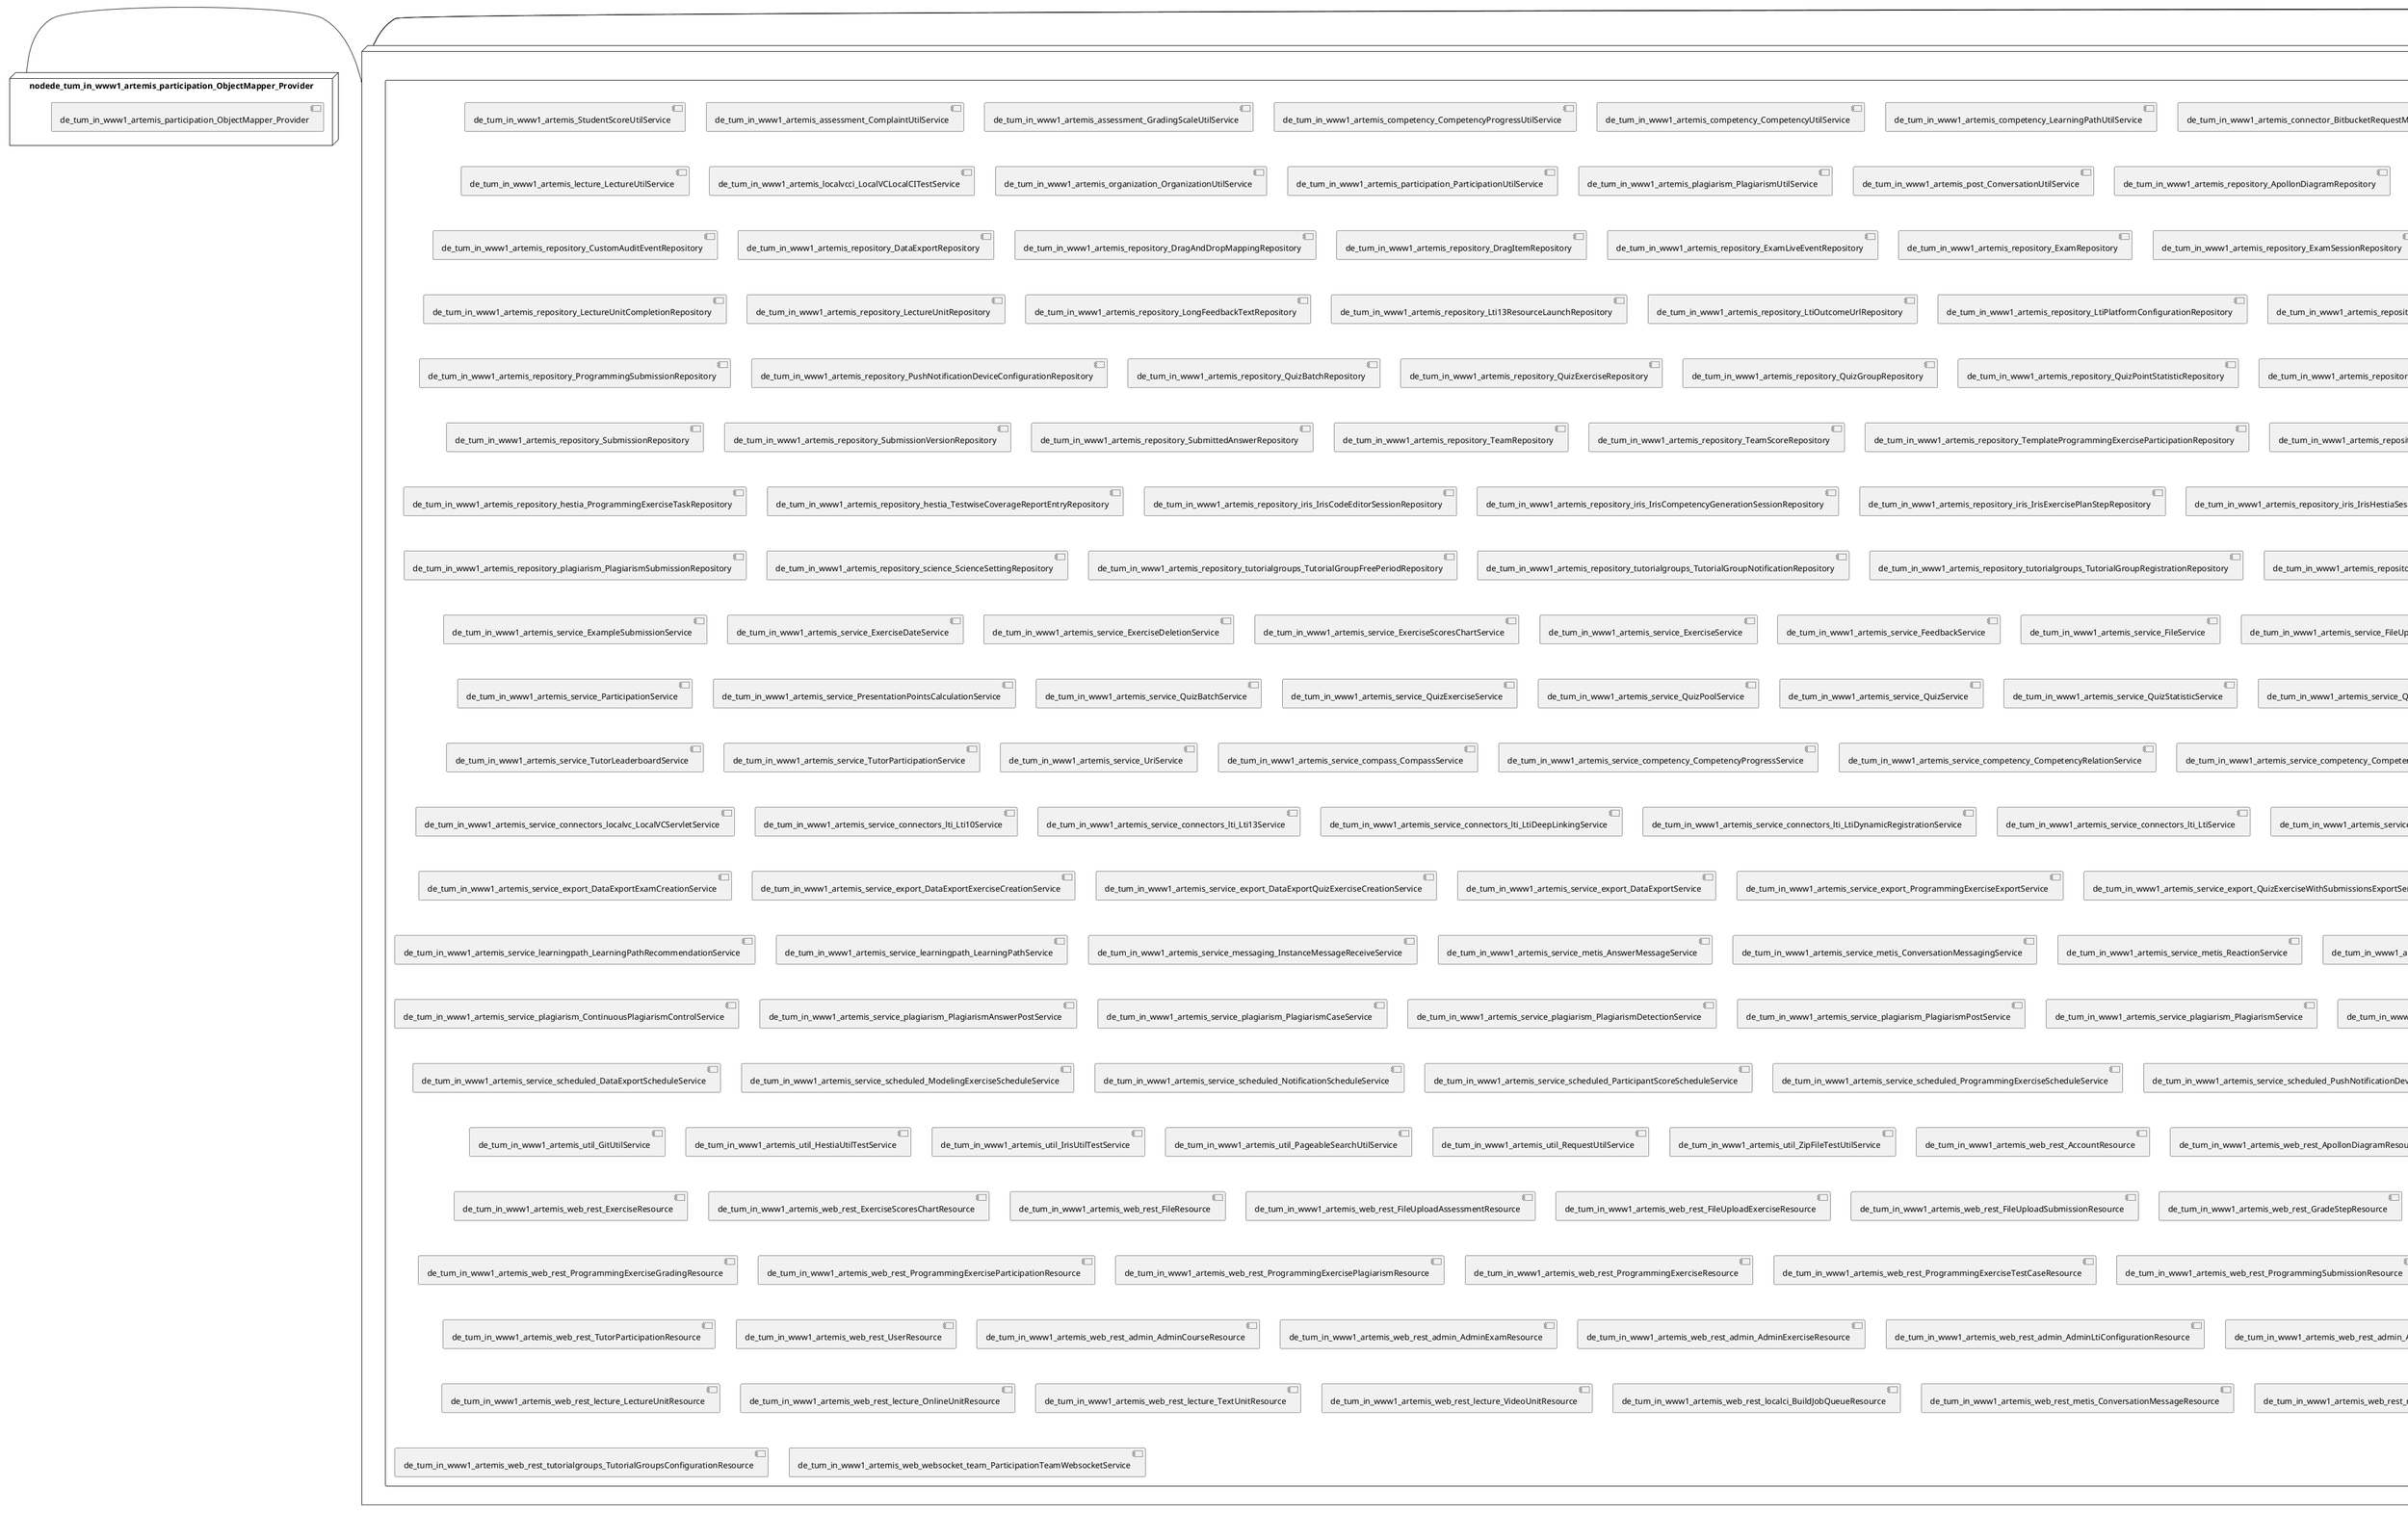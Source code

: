 @startuml
skinparam fixCircleLabelOverlapping true
skinparam componentStyle uml2
node nodeAbstractQuizSubmissionService {
component AbstractQuizSubmissionService {
[de_tum_in_www1_artemis_service_AbstractQuizSubmissionService] [[ls1intum-artemis.system#_51ffoMiHEe6f6KwDM0MWKw]]
}
}
node nodeAccountService {
component AccountService {
[de_tum_in_www1_artemis_service_AccountService] [[ls1intum-artemis.system#_51ffoMiHEe6f6KwDM0MWKw]]
}
}
node nodeAdminBuildJobQueueResource {
component AdminBuildJobQueueResource {
[de_tum_in_www1_artemis_web_rest_admin_AdminBuildJobQueueResource] [[ls1intum-artemis.system#_51ffoMiHEe6f6KwDM0MWKw]]
}
}
node nodeAdminDataExportResource {
component AdminDataExportResource {
[de_tum_in_www1_artemis_web_rest_admin_AdminDataExportResource] [[ls1intum-artemis.system#_51ffoMiHEe6f6KwDM0MWKw]]
}
}
node nodeAdminImprintResource {
component AdminImprintResource {
[de_tum_in_www1_artemis_web_rest_admin_AdminImprintResource] [[ls1intum-artemis.system#_51ffoMiHEe6f6KwDM0MWKw]]
}
}
node nodeAdminIrisSettingsResource {
component AdminIrisSettingsResource {
[de_tum_in_www1_artemis_web_rest_admin_iris_AdminIrisSettingsResource] [[ls1intum-artemis.system#_51ffoMiHEe6f6KwDM0MWKw]]
}
}
node nodeAdminPrivacyStatementResource {
component AdminPrivacyStatementResource {
[de_tum_in_www1_artemis_web_rest_admin_AdminPrivacyStatementResource] [[ls1intum-artemis.system#_51ffoMiHEe6f6KwDM0MWKw]]
}
}
node nodeAdminStatisticsResource {
component AdminStatisticsResource {
[de_tum_in_www1_artemis_web_rest_admin_AdminStatisticsResource] [[ls1intum-artemis.system#_51ffoMiHEe6f6KwDM0MWKw]]
}
}
node nodeAdminSystemNotificationResource {
component AdminSystemNotificationResource {
[de_tum_in_www1_artemis_repository_SystemNotificationRepository] [[ls1intum-artemis.system#_51ffoMiHEe6f6KwDM0MWKw]]
[de_tum_in_www1_artemis_service_SystemNotificationService] [[ls1intum-artemis.system#_51ffoMiHEe6f6KwDM0MWKw]]
[de_tum_in_www1_artemis_web_rest_SystemNotificationResource] [[ls1intum-artemis.system#_51ffoMiHEe6f6KwDM0MWKw]]
[de_tum_in_www1_artemis_web_rest_admin_AdminSystemNotificationResource] [[ls1intum-artemis.system#_51ffoMiHEe6f6KwDM0MWKw]]
}
}
node nodeAeolusBuildPlanService {
component AeolusBuildPlanService {
[de_tum_in_www1_artemis_service_connectors_aeolus_AeolusBuildPlanService] [[ls1intum-artemis.system#_51ffoMiHEe6f6KwDM0MWKw]]
}
}
node nodeAeolusBuildScriptGenerationService {
component AeolusBuildScriptGenerationService {
[de_tum_in_www1_artemis_service_connectors_aeolus_AeolusBuildScriptGenerationService] [[ls1intum-artemis.system#_51ffoMiHEe6f6KwDM0MWKw]]
}
}
node nodeAeolusTemplateResource {
component AeolusTemplateResource {
[de_tum_in_www1_artemis_web_rest_AeolusTemplateResource] [[ls1intum-artemis.system#_51ffoMiHEe6f6KwDM0MWKw]]
}
}
node nodeAeolusTemplateService {
component AeolusTemplateService {
[de_tum_in_www1_artemis_service_connectors_aeolus_AeolusTemplateService] [[ls1intum-artemis.system#_51ffoMiHEe6f6KwDM0MWKw]]
}
}
node nodeAndroidAppSiteAssociationResource {
component AndroidAppSiteAssociationResource {
[de_tum_in_www1_artemis_web_rest_AndroidAppSiteAssociationResource] [[ls1intum-artemis.system#_51ffoMiHEe6f6KwDM0MWKw]]
}
}
node nodeAnswerMessageResource {
component AnswerMessageResource {
[de_tum_in_www1_artemis_web_rest_metis_AnswerMessageResource] [[ls1intum-artemis.system#_51ffoMiHEe6f6KwDM0MWKw]]
}
}
node nodeApollonConversionResource {
component ApollonConversionResource {
[de_tum_in_www1_artemis_web_rest_ApollonConversionResource] [[ls1intum-artemis.system#_51ffoMiHEe6f6KwDM0MWKw]]
}
}
node nodeApollonConversionService {
component ApollonConversionService {
[de_tum_in_www1_artemis_service_connectors_apollon_ApollonConversionService] [[ls1intum-artemis.system#_51ffoMiHEe6f6KwDM0MWKw]]
}
}
node nodeAppleAppSiteAssociationResource {
component AppleAppSiteAssociationResource {
[de_tum_in_www1_artemis_web_rest_AppleAppSiteAssociationResource] [[ls1intum-artemis.system#_51ffoMiHEe6f6KwDM0MWKw]]
}
}
node nodeAthenaFeedbackSendingService {
component AthenaFeedbackSendingService {
[de_tum_in_www1_artemis_service_connectors_athena_AthenaFeedbackSendingService] [[ls1intum-artemis.system#_51ffoMiHEe6f6KwDM0MWKw]]
}
}
node nodeAthenaFeedbackSuggestionsService {
component AthenaFeedbackSuggestionsService {
[de_tum_in_www1_artemis_service_connectors_athena_AthenaFeedbackSuggestionsService] [[ls1intum-artemis.system#_51ffoMiHEe6f6KwDM0MWKw]]
}
}
node nodeAthenaModuleUrlHelper {
component AthenaModuleUrlHelper {
[de_tum_in_www1_artemis_service_connectors_athena_AthenaModuleUrlHelper] [[ls1intum-artemis.system#_51ffoMiHEe6f6KwDM0MWKw]]
}
}
node nodeAthenaSubmissionSelectionService {
component AthenaSubmissionSelectionService {
[de_tum_in_www1_artemis_service_connectors_athena_AthenaSubmissionSelectionService] [[ls1intum-artemis.system#_51ffoMiHEe6f6KwDM0MWKw]]
}
}
node nodeAuditEventService {
component AuditEventService {
[de_tum_in_www1_artemis_repository_PersistenceAuditEventRepository] [[ls1intum-artemis.system#_51ffoMiHEe6f6KwDM0MWKw]]
[de_tum_in_www1_artemis_service_AuditEventService] [[ls1intum-artemis.system#_51ffoMiHEe6f6KwDM0MWKw]]
}
}
node nodeAuditResource {
component AuditResource {
[de_tum_in_www1_artemis_web_rest_admin_AuditResource] [[ls1intum-artemis.system#_51ffoMiHEe6f6KwDM0MWKw]]
}
}
node nodeAuthorizationTestService {
component AuthorizationTestService {
[de_tum_in_www1_artemis_authorization_AuthorizationTestService] [[ls1intum-artemis.system#_51ffoMiHEe6f6KwDM0MWKw]]
}
}
node nodeBambooBuildPlanService {
component BambooBuildPlanService {
[de_tum_in_www1_artemis_service_connectors_bamboo_BambooBuildPlanService] [[ls1intum-artemis.system#_51ffoMiHEe6f6KwDM0MWKw]]
}
}
node nodeBambooBuildPlanUpdateService {
component BambooBuildPlanUpdateService {
[de_tum_in_www1_artemis_service_connectors_bitbucket_BambooBuildPlanUpdateService] [[ls1intum-artemis.system#_51ffoMiHEe6f6KwDM0MWKw]]
}
}
node nodeBambooInternalUrlService {
component BambooInternalUrlService {
[de_tum_in_www1_artemis_service_connectors_bamboo_BambooInternalUrlService] [[ls1intum-artemis.system#_51ffoMiHEe6f6KwDM0MWKw]]
}
}
node nodeBambooMigrationService {
component BambooMigrationService {
[de_tum_in_www1_artemis_config_migration_entries_BambooMigrationService] [[ls1intum-artemis.system#_51ffoMiHEe6f6KwDM0MWKw]]
}
}
node nodeBambooProgrammingLanguageFeatureService {
component BambooProgrammingLanguageFeatureService {
[de_tum_in_www1_artemis_service_connectors_bamboo_BambooProgrammingLanguageFeatureService] [[ls1intum-artemis.system#_51ffoMiHEe6f6KwDM0MWKw]]
}
}
node nodeBambooResultService {
component BambooResultService {
[de_tum_in_www1_artemis_service_connectors_bamboo_BambooResultService] [[ls1intum-artemis.system#_51ffoMiHEe6f6KwDM0MWKw]]
}
}
node nodeBambooService {
component BambooService {
[de_tum_in_www1_artemis_service_connectors_bamboo_BambooService] [[ls1intum-artemis.system#_51ffoMiHEe6f6KwDM0MWKw]]
}
}
node nodeBambooTriggerService {
component BambooTriggerService {
[de_tum_in_www1_artemis_service_connectors_bamboo_BambooTriggerService] [[ls1intum-artemis.system#_51ffoMiHEe6f6KwDM0MWKw]]
}
}
node nodeBuildJobContainerService {
component BuildJobContainerService {
[de_tum_in_www1_artemis_service_connectors_localci_buildagent_BuildJobContainerService] [[ls1intum-artemis.system#_51ffoMiHEe6f6KwDM0MWKw]]
}
}
node nodeBuildJobExecutionService {
component BuildJobExecutionService {
[de_tum_in_www1_artemis_service_connectors_localci_buildagent_BuildJobExecutionService] [[ls1intum-artemis.system#_51ffoMiHEe6f6KwDM0MWKw]]
}
}
node nodeBuildJobManagementService {
component BuildJobManagementService {
[de_tum_in_www1_artemis_service_connectors_localci_buildagent_BuildJobManagementService] [[ls1intum-artemis.system#_51ffoMiHEe6f6KwDM0MWKw]]
}
}
node nodeBuildScriptProvider {
component BuildScriptProvider {
[de_tum_in_www1_artemis_service_connectors_BuildScriptProvider] [[ls1intum-artemis.system#_51ffoMiHEe6f6KwDM0MWKw]]
}
}
node nodeClientForwardResource {
component ClientForwardResource {
[de_tum_in_www1_artemis_web_rest_ClientForwardResource] [[ls1intum-artemis.system#_51ffoMiHEe6f6KwDM0MWKw]]
}
}
node nodeConductAgreementService {
component ConductAgreementService {
[de_tum_in_www1_artemis_repository_ConductAgreementRepository] [[ls1intum-artemis.system#_51ffoMiHEe6f6KwDM0MWKw]]
[de_tum_in_www1_artemis_service_ConductAgreementService] [[ls1intum-artemis.system#_51ffoMiHEe6f6KwDM0MWKw]]
}
}
node nodeDefaultTemplateUpgradeService {
component DefaultTemplateUpgradeService {
[de_tum_in_www1_artemis_service_programming_DefaultTemplateUpgradeService] [[ls1intum-artemis.system#_51ffoMiHEe6f6KwDM0MWKw]]
}
}
node nodeDragAndDropQuizAnswerConversionService {
component DragAndDropQuizAnswerConversionService {
[de_tum_in_www1_artemis_service_DragAndDropQuizAnswerConversionService] [[ls1intum-artemis.system#_51ffoMiHEe6f6KwDM0MWKw]]
}
}
node nodeEntityFileService {
component EntityFileService {
[de_tum_in_www1_artemis_service_EntityFileService] [[ls1intum-artemis.system#_51ffoMiHEe6f6KwDM0MWKw]]
}
}
node nodeExerciseLifecycleService {
component ExerciseLifecycleService {
[de_tum_in_www1_artemis_service_ExerciseLifecycleService] [[ls1intum-artemis.system#_51ffoMiHEe6f6KwDM0MWKw]]
}
}
node nodeExerciseSpecificationService {
component ExerciseSpecificationService {
[de_tum_in_www1_artemis_service_ExerciseSpecificationService] [[ls1intum-artemis.system#_51ffoMiHEe6f6KwDM0MWKw]]
}
}
node nodeExerciseWithSubmissionsExportService {
component ExerciseWithSubmissionsExportService {
[de_tum_in_www1_artemis_service_export_ExerciseWithSubmissionsExportService] [[ls1intum-artemis.system#_51ffoMiHEe6f6KwDM0MWKw]]
}
}
node nodeFeatureToggleResource {
component FeatureToggleResource {
[de_tum_in_www1_artemis_web_rest_admin_FeatureToggleResource] [[ls1intum-artemis.system#_51ffoMiHEe6f6KwDM0MWKw]]
}
}
node nodeFeatureToggleService {
component FeatureToggleService {
[de_tum_in_www1_artemis_service_feature_FeatureToggleService] [[ls1intum-artemis.system#_51ffoMiHEe6f6KwDM0MWKw]]
}
}
node nodeFilePathService {
component FilePathService {
[de_tum_in_www1_artemis_service_FilePathService] [[ls1intum-artemis.system#_51ffoMiHEe6f6KwDM0MWKw]]
}
}
node nodeFileUploadExerciseWithSubmissionsExportService {
component FileUploadExerciseWithSubmissionsExportService {
[de_tum_in_www1_artemis_service_export_FileUploadExerciseWithSubmissionsExportService] [[ls1intum-artemis.system#_51ffoMiHEe6f6KwDM0MWKw]]
}
}
node nodeFileUploadSubmissionExportService {
component FileUploadSubmissionExportService {
[de_tum_in_www1_artemis_service_export_FileUploadSubmissionExportService] [[ls1intum-artemis.system#_51ffoMiHEe6f6KwDM0MWKw]]
}
}
node nodeGeneralInstantNotificationService {
component GeneralInstantNotificationService {
[de_tum_in_www1_artemis_service_notifications_GeneralInstantNotificationService] [[ls1intum-artemis.system#_51ffoMiHEe6f6KwDM0MWKw]]
}
}
node nodeGenericBuildScriptGenerationService {
component GenericBuildScriptGenerationService {
[de_tum_in_www1_artemis_service_connectors_GenericBuildScriptGenerationService] [[ls1intum-artemis.system#_51ffoMiHEe6f6KwDM0MWKw]]
}
}
node nodeGitLabCIBuildPlanService {
component GitLabCIBuildPlanService {
[de_tum_in_www1_artemis_service_connectors_gitlabci_GitLabCIBuildPlanService] [[ls1intum-artemis.system#_51ffoMiHEe6f6KwDM0MWKw]]
}
}
node nodeGitLabCIProgrammingLanguageFeatureService {
component GitLabCIProgrammingLanguageFeatureService {
[de_tum_in_www1_artemis_service_connectors_gitlabci_GitLabCIProgrammingLanguageFeatureService] [[ls1intum-artemis.system#_51ffoMiHEe6f6KwDM0MWKw]]
}
}
node nodeGitLabCIResultService {
component GitLabCIResultService {
[de_tum_in_www1_artemis_service_connectors_gitlabci_GitLabCIResultService] [[ls1intum-artemis.system#_51ffoMiHEe6f6KwDM0MWKw]]
}
}
node nodeGitLabCITriggerService {
component GitLabCITriggerService {
[de_tum_in_www1_artemis_service_connectors_gitlabci_GitLabCITriggerService] [[ls1intum-artemis.system#_51ffoMiHEe6f6KwDM0MWKw]]
}
}
node nodeGitLabCIUserManagementService {
component GitLabCIUserManagementService {
[de_tum_in_www1_artemis_service_connectors_gitlabci_GitLabCIUserManagementService] [[ls1intum-artemis.system#_51ffoMiHEe6f6KwDM0MWKw]]
}
}
node nodeGitLabJenkinsMigrationService {
component GitLabJenkinsMigrationService {
[de_tum_in_www1_artemis_config_migration_entries_GitLabJenkinsMigrationService] [[ls1intum-artemis.system#_51ffoMiHEe6f6KwDM0MWKw]]
}
}
node nodeGroupNotificationScheduleService {
component GroupNotificationScheduleService {
[de_tum_in_www1_artemis_service_notifications_GroupNotificationScheduleService] [[ls1intum-artemis.system#_51ffoMiHEe6f6KwDM0MWKw]]
}
}
node nodeGuidedTourSettingsResource {
component GuidedTourSettingsResource {
[de_tum_in_www1_artemis_web_rest_GuidedTourSettingsResource] [[ls1intum-artemis.system#_51ffoMiHEe6f6KwDM0MWKw]]
}
}
node nodeInternalUrlService {
component InternalUrlService {
[de_tum_in_www1_artemis_service_InternalUrlService] [[ls1intum-artemis.system#_51ffoMiHEe6f6KwDM0MWKw]]
}
}
node nodeIrisChatSessionResource {
component IrisChatSessionResource {
[de_tum_in_www1_artemis_repository_iris_IrisChatSessionRepository] [[ls1intum-artemis.system#_51ffoMiHEe6f6KwDM0MWKw]]
[de_tum_in_www1_artemis_web_rest_iris_IrisChatSessionResource] [[ls1intum-artemis.system#_51ffoMiHEe6f6KwDM0MWKw]]
}
}
node nodeIrisChatWebsocketService {
component IrisChatWebsocketService {
[de_tum_in_www1_artemis_service_iris_websocket_IrisChatWebsocketService] [[ls1intum-artemis.system#_51ffoMiHEe6f6KwDM0MWKw]]
}
}
node nodeIrisCodeEditorWebsocketService {
component IrisCodeEditorWebsocketService {
[de_tum_in_www1_artemis_service_iris_websocket_IrisCodeEditorWebsocketService] [[ls1intum-artemis.system#_51ffoMiHEe6f6KwDM0MWKw]]
}
}
node nodeIrisConnectorService {
component IrisConnectorService {
[de_tum_in_www1_artemis_service_connectors_iris_IrisConnectorService] [[ls1intum-artemis.system#_51ffoMiHEe6f6KwDM0MWKw]]
}
}
node nodeIrisModelsResource {
component IrisModelsResource {
[de_tum_in_www1_artemis_web_rest_iris_IrisModelsResource] [[ls1intum-artemis.system#_51ffoMiHEe6f6KwDM0MWKw]]
}
}
node nodeIrisSettingsService {
component IrisSettingsService {
[de_tum_in_www1_artemis_repository_iris_IrisSettingsRepository] [[ls1intum-artemis.system#_51ffoMiHEe6f6KwDM0MWKw]]
[de_tum_in_www1_artemis_service_iris_settings_IrisSettingsService] [[ls1intum-artemis.system#_51ffoMiHEe6f6KwDM0MWKw]]
}
}
node nodeIrisSubSettingsService {
component IrisSubSettingsService {
[de_tum_in_www1_artemis_service_iris_settings_IrisSubSettingsService] [[ls1intum-artemis.system#_51ffoMiHEe6f6KwDM0MWKw]]
}
}
node nodeJenkinsInternalUrlService {
component JenkinsInternalUrlService {
[de_tum_in_www1_artemis_service_connectors_jenkins_JenkinsInternalUrlService] [[ls1intum-artemis.system#_51ffoMiHEe6f6KwDM0MWKw]]
}
}
node nodeJenkinsJobPermissionsService {
component JenkinsJobPermissionsService {
[de_tum_in_www1_artemis_service_connectors_jenkins_jobs_JenkinsJobPermissionsService] [[ls1intum-artemis.system#_51ffoMiHEe6f6KwDM0MWKw]]
}
}
node nodeJenkinsJobService {
component JenkinsJobService {
[de_tum_in_www1_artemis_service_connectors_jenkins_jobs_JenkinsJobService] [[ls1intum-artemis.system#_51ffoMiHEe6f6KwDM0MWKw]]
}
}
node nodeJenkinsProgrammingLanguageFeatureService {
component JenkinsProgrammingLanguageFeatureService {
[de_tum_in_www1_artemis_service_connectors_jenkins_JenkinsProgrammingLanguageFeatureService] [[ls1intum-artemis.system#_51ffoMiHEe6f6KwDM0MWKw]]
}
}
node nodeJenkinsResultService {
component JenkinsResultService {
[de_tum_in_www1_artemis_service_connectors_jenkins_JenkinsResultService] [[ls1intum-artemis.system#_51ffoMiHEe6f6KwDM0MWKw]]
}
}
node nodeJenkinsService {
component JenkinsService {
[de_tum_in_www1_artemis_service_connectors_jenkins_JenkinsService] [[ls1intum-artemis.system#_51ffoMiHEe6f6KwDM0MWKw]]
}
}
node nodeJenkinsTriggerService {
component JenkinsTriggerService {
[de_tum_in_www1_artemis_service_connectors_jenkins_JenkinsTriggerService] [[ls1intum-artemis.system#_51ffoMiHEe6f6KwDM0MWKw]]
}
}
node nodeLdapUserService {
component LdapUserService {
[de_tum_in_www1_artemis_service_ldap_LdapUserService] [[ls1intum-artemis.system#_51ffoMiHEe6f6KwDM0MWKw]]
}
}
node nodeLearningObjectService {
component LearningObjectService {
[de_tum_in_www1_artemis_service_LearningObjectService] [[ls1intum-artemis.system#_51ffoMiHEe6f6KwDM0MWKw]]
}
}
node nodeLegacyResource {
component LegacyResource {
[de_tum_in_www1_artemis_web_rest_LegacyResource] [[ls1intum-artemis.system#_51ffoMiHEe6f6KwDM0MWKw]]
}
}
node nodeLegalDocumentService {
component LegalDocumentService {
[de_tum_in_www1_artemis_service_LegalDocumentService] [[ls1intum-artemis.system#_51ffoMiHEe6f6KwDM0MWKw]]
}
}
node nodeLinkPreviewResource {
component LinkPreviewResource {
[de_tum_in_www1_artemis_web_rest_ogparser_LinkPreviewResource] [[ls1intum-artemis.system#_51ffoMiHEe6f6KwDM0MWKw]]
}
}
node nodeLinkPreviewService {
component LinkPreviewService {
[de_tum_in_www1_artemis_service_linkpreview_LinkPreviewService] [[ls1intum-artemis.system#_51ffoMiHEe6f6KwDM0MWKw]]
}
}
node nodeLocalCIBuildConfigurationService {
component LocalCIBuildConfigurationService {
[de_tum_in_www1_artemis_service_connectors_localci_LocalCIBuildConfigurationService] [[ls1intum-artemis.system#_51ffoMiHEe6f6KwDM0MWKw]]
}
}
node nodeLocalCIDockerService {
component LocalCIDockerService {
[de_tum_in_www1_artemis_service_connectors_localci_buildagent_LocalCIDockerService] [[ls1intum-artemis.system#_51ffoMiHEe6f6KwDM0MWKw]]
}
}
node nodeLocalCIProgrammingLanguageFeatureService {
component LocalCIProgrammingLanguageFeatureService {
[de_tum_in_www1_artemis_service_connectors_localci_LocalCIProgrammingLanguageFeatureService] [[ls1intum-artemis.system#_51ffoMiHEe6f6KwDM0MWKw]]
}
}
node nodeLocalCIQueueWebsocketService {
component LocalCIQueueWebsocketService {
[de_tum_in_www1_artemis_service_connectors_localci_LocalCIQueueWebsocketService] [[ls1intum-artemis.system#_51ffoMiHEe6f6KwDM0MWKw]]
}
}
node nodeLocalCIResultService {
component LocalCIResultService {
[de_tum_in_www1_artemis_service_connectors_localci_LocalCIResultService] [[ls1intum-artemis.system#_51ffoMiHEe6f6KwDM0MWKw]]
}
}
node nodeLocalCIService {
component LocalCIService {
[de_tum_in_www1_artemis_service_connectors_localci_LocalCIService] [[ls1intum-artemis.system#_51ffoMiHEe6f6KwDM0MWKw]]
}
}
node nodeLocalCIWebsocketMessagingService {
component LocalCIWebsocketMessagingService {
[de_tum_in_www1_artemis_web_websocket_localci_LocalCIWebsocketMessagingService] [[ls1intum-artemis.system#_51ffoMiHEe6f6KwDM0MWKw]]
}
}
node nodeLocalVCService {
component LocalVCService {
[de_tum_in_www1_artemis_service_connectors_localvc_LocalVCService] [[ls1intum-artemis.system#_51ffoMiHEe6f6KwDM0MWKw]]
}
}
node nodeLogResource {
component LogResource {
[de_tum_in_www1_artemis_web_rest_admin_LogResource] [[ls1intum-artemis.system#_51ffoMiHEe6f6KwDM0MWKw]]
}
}
node nodeLtiNewResultService {
component LtiNewResultService {
[de_tum_in_www1_artemis_service_connectors_lti_LtiNewResultService] [[ls1intum-artemis.system#_51ffoMiHEe6f6KwDM0MWKw]]
}
}
node nodeMailService {
component MailService {
[de_tum_in_www1_artemis_service_notifications_MailService] [[ls1intum-artemis.system#_51ffoMiHEe6f6KwDM0MWKw]]
}
}
node nodeMainInstanceMessageSendService {
component MainInstanceMessageSendService {
[de_tum_in_www1_artemis_service_listeners_ResultListener] [[ls1intum-artemis.system#_51ffoMiHEe6f6KwDM0MWKw]]
[de_tum_in_www1_artemis_service_messaging_DistributedInstanceMessageSendService] [[ls1intum-artemis.system#_51ffoMiHEe6f6KwDM0MWKw]]
[de_tum_in_www1_artemis_service_messaging_InstanceMessageSendService] [[ls1intum-artemis.system#_51ffoMiHEe6f6KwDM0MWKw]]
[de_tum_in_www1_artemis_service_messaging_MainInstanceMessageSendService] [[ls1intum-artemis.system#_51ffoMiHEe6f6KwDM0MWKw]]
}
}
node nodeMigrationService {
component MigrationService {
[de_tum_in_www1_artemis_config_migration_MigrationService] [[ls1intum-artemis.system#_51ffoMiHEe6f6KwDM0MWKw]]
[de_tum_in_www1_artemis_repository_MigrationChangeRepository] [[ls1intum-artemis.system#_51ffoMiHEe6f6KwDM0MWKw]]
}
}
node nodeModelingExerciseWithSubmissionsExportService {
component ModelingExerciseWithSubmissionsExportService {
[de_tum_in_www1_artemis_service_export_ModelingExerciseWithSubmissionsExportService] [[ls1intum-artemis.system#_51ffoMiHEe6f6KwDM0MWKw]]
}
}
node nodeModelingPlagiarismDetectionService {
component ModelingPlagiarismDetectionService {
[de_tum_in_www1_artemis_service_plagiarism_ModelingPlagiarismDetectionService] [[ls1intum-artemis.system#_51ffoMiHEe6f6KwDM0MWKw]]
}
}
node nodeModelingSubmissionExportService {
component ModelingSubmissionExportService {
[de_tum_in_www1_artemis_service_export_ModelingSubmissionExportService] [[ls1intum-artemis.system#_51ffoMiHEe6f6KwDM0MWKw]]
}
}
node nodeParticipationLifecycleService {
component ParticipationLifecycleService {
[de_tum_in_www1_artemis_service_ParticipationLifecycleService] [[ls1intum-artemis.system#_51ffoMiHEe6f6KwDM0MWKw]]
}
}
node nodePlagiarismAnswerPostResource {
component PlagiarismAnswerPostResource {
[de_tum_in_www1_artemis_web_rest_plagiarism_PlagiarismAnswerPostResource] [[ls1intum-artemis.system#_51ffoMiHEe6f6KwDM0MWKw]]
}
}
node nodePlagiarismCacheService {
component PlagiarismCacheService {
[de_tum_in_www1_artemis_service_plagiarism_cache_PlagiarismCacheService] [[ls1intum-artemis.system#_51ffoMiHEe6f6KwDM0MWKw]]
}
}
node nodePlagiarismPostResource {
component PlagiarismPostResource {
[de_tum_in_www1_artemis_web_rest_plagiarism_PlagiarismPostResource] [[ls1intum-artemis.system#_51ffoMiHEe6f6KwDM0MWKw]]
}
}
node nodePlagiarismWebsocketService {
component PlagiarismWebsocketService {
[de_tum_in_www1_artemis_service_plagiarism_PlagiarismWebsocketService] [[ls1intum-artemis.system#_51ffoMiHEe6f6KwDM0MWKw]]
}
}
node nodePlantUmlResource {
component PlantUmlResource {
[de_tum_in_www1_artemis_web_rest_PlantUmlResource] [[ls1intum-artemis.system#_51ffoMiHEe6f6KwDM0MWKw]]
}
}
node nodePlantUmlService {
component PlantUmlService {
[de_tum_in_www1_artemis_service_PlantUmlService] [[ls1intum-artemis.system#_51ffoMiHEe6f6KwDM0MWKw]]
}
}
node nodeProfileService {
component ProfileService {
[de_tum_in_www1_artemis_service_ProfileService] [[ls1intum-artemis.system#_51ffoMiHEe6f6KwDM0MWKw]]
}
}
node nodeProgrammingAssessmentService {
component ProgrammingAssessmentService {
[de_tum_in_www1_artemis_service_programming_ProgrammingAssessmentService] [[ls1intum-artemis.system#_51ffoMiHEe6f6KwDM0MWKw]]
}
}
node nodeProgrammingExerciseRepositoryService {
component ProgrammingExerciseRepositoryService {
[de_tum_in_www1_artemis_service_programming_ProgrammingExerciseRepositoryService] [[ls1intum-artemis.system#_51ffoMiHEe6f6KwDM0MWKw]]
}
}
node nodePublicImprintResource {
component PublicImprintResource {
[de_tum_in_www1_artemis_web_rest_open_PublicImprintResource] [[ls1intum-artemis.system#_51ffoMiHEe6f6KwDM0MWKw]]
}
}
node nodePublicOAuth2JWKSResource {
component PublicOAuth2JWKSResource {
[de_tum_in_www1_artemis_web_rest_open_PublicOAuth2JWKSResource] [[ls1intum-artemis.system#_51ffoMiHEe6f6KwDM0MWKw]]
}
}
node nodePublicPrivacyStatementResource {
component PublicPrivacyStatementResource {
[de_tum_in_www1_artemis_web_rest_open_PublicPrivacyStatementResource] [[ls1intum-artemis.system#_51ffoMiHEe6f6KwDM0MWKw]]
}
}
node nodePublicResultResource {
component PublicResultResource {
[de_tum_in_www1_artemis_web_rest_open_PublicResultResource] [[ls1intum-artemis.system#_51ffoMiHEe6f6KwDM0MWKw]]
}
}
node nodePublicSystemNotificationResource {
component PublicSystemNotificationResource {
[de_tum_in_www1_artemis_web_rest_open_PublicSystemNotificationResource] [[ls1intum-artemis.system#_51ffoMiHEe6f6KwDM0MWKw]]
}
}
node nodePublicTimeResource {
component PublicTimeResource {
[de_tum_in_www1_artemis_web_rest_open_PublicTimeResource] [[ls1intum-artemis.system#_51ffoMiHEe6f6KwDM0MWKw]]
}
}
node nodePublicUserJwtResource {
component PublicUserJwtResource {
[de_tum_in_www1_artemis_web_rest_open_PublicUserJwtResource] [[ls1intum-artemis.system#_51ffoMiHEe6f6KwDM0MWKw]]
}
}
node nodeQuizExerciseImportService {
component QuizExerciseImportService {
[de_tum_in_www1_artemis_service_QuizExerciseImportService] [[ls1intum-artemis.system#_51ffoMiHEe6f6KwDM0MWKw]]
}
}
node nodeQuizMessagingService {
component QuizMessagingService {
[de_tum_in_www1_artemis_service_QuizMessagingService] [[ls1intum-artemis.system#_51ffoMiHEe6f6KwDM0MWKw]]
}
}
node nodeQuizSubmissionWebsocketService {
component QuizSubmissionWebsocketService {
[de_tum_in_www1_artemis_web_websocket_QuizSubmissionWebsocketService] [[ls1intum-artemis.system#_51ffoMiHEe6f6KwDM0MWKw]]
}
}
node nodeReactionResource {
component ReactionResource {
[de_tum_in_www1_artemis_web_rest_metis_ReactionResource] [[ls1intum-artemis.system#_51ffoMiHEe6f6KwDM0MWKw]]
}
}
node nodeRepositoryAccessService {
component RepositoryAccessService {
[de_tum_in_www1_artemis_service_RepositoryAccessService] [[ls1intum-artemis.system#_51ffoMiHEe6f6KwDM0MWKw]]
}
}
node nodeRepositoryService {
component RepositoryService {
[de_tum_in_www1_artemis_service_RepositoryService] [[ls1intum-artemis.system#_51ffoMiHEe6f6KwDM0MWKw]]
}
}
node nodeResourceLoaderService {
component ResourceLoaderService {
[de_tum_in_www1_artemis_service_ResourceLoaderService] [[ls1intum-artemis.system#_51ffoMiHEe6f6KwDM0MWKw]]
}
}
node nodeResultWebsocketService {
component ResultWebsocketService {
[de_tum_in_www1_artemis_web_websocket_ResultWebsocketService] [[ls1intum-artemis.system#_51ffoMiHEe6f6KwDM0MWKw]]
}
}
node nodeScheduleService {
component ScheduleService {
[de_tum_in_www1_artemis_service_scheduled_ScheduleService] [[ls1intum-artemis.system#_51ffoMiHEe6f6KwDM0MWKw]]
}
}
node nodeScienceEventService {
component ScienceEventService {
[de_tum_in_www1_artemis_repository_science_ScienceEventRepository] [[ls1intum-artemis.system#_51ffoMiHEe6f6KwDM0MWKw]]
[de_tum_in_www1_artemis_service_science_ScienceEventService] [[ls1intum-artemis.system#_51ffoMiHEe6f6KwDM0MWKw]]
}
}
node nodeScienceResource {
component ScienceResource {
[de_tum_in_www1_artemis_web_rest_science_ScienceResource] [[ls1intum-artemis.system#_51ffoMiHEe6f6KwDM0MWKw]]
}
}
node nodeSecurityMetersService {
component SecurityMetersService {
[de_tum_in_www1_artemis_management_SecurityMetersService] [[ls1intum-artemis.system#_51ffoMiHEe6f6KwDM0MWKw]]
}
}
node nodeSharedQueueProcessingService {
component SharedQueueProcessingService {
[de_tum_in_www1_artemis_service_connectors_localci_buildagent_SharedQueueProcessingService] [[ls1intum-artemis.system#_51ffoMiHEe6f6KwDM0MWKw]]
}
}
node nodeTeamWebsocketService {
component TeamWebsocketService {
[de_tum_in_www1_artemis_web_websocket_team_TeamWebsocketService] [[ls1intum-artemis.system#_51ffoMiHEe6f6KwDM0MWKw]]
}
}
node nodeTemplateUpgradePolicy {
component TemplateUpgradePolicy {
[de_tum_in_www1_artemis_service_programming_TemplateUpgradePolicy] [[ls1intum-artemis.system#_51ffoMiHEe6f6KwDM0MWKw]]
}
}
node nodeTestRepositoryResource {
component TestRepositoryResource {
[de_tum_in_www1_artemis_web_rest_repository_TestRepositoryResource] [[ls1intum-artemis.system#_51ffoMiHEe6f6KwDM0MWKw]]
}
}
node nodeTextAssessmentService {
component TextAssessmentService {
[de_tum_in_www1_artemis_service_TextAssessmentService] [[ls1intum-artemis.system#_51ffoMiHEe6f6KwDM0MWKw]]
}
}
node nodeTextExerciseWithSubmissionsExportService {
component TextExerciseWithSubmissionsExportService {
[de_tum_in_www1_artemis_service_export_TextExerciseWithSubmissionsExportService] [[ls1intum-artemis.system#_51ffoMiHEe6f6KwDM0MWKw]]
}
}
node nodeTextPlagiarismDetectionService {
component TextPlagiarismDetectionService {
[de_tum_in_www1_artemis_service_plagiarism_TextPlagiarismDetectionService] [[ls1intum-artemis.system#_51ffoMiHEe6f6KwDM0MWKw]]
}
}
node nodeTextSubmissionExportService {
component TextSubmissionExportService {
[de_tum_in_www1_artemis_service_export_TextSubmissionExportService] [[ls1intum-artemis.system#_51ffoMiHEe6f6KwDM0MWKw]]
}
}
node nodeTimeService {
component TimeService {
[de_tum_in_www1_artemis_service_TimeService] [[ls1intum-artemis.system#_51ffoMiHEe6f6KwDM0MWKw]]
}
}
node nodeTitleCacheEvictionService {
component TitleCacheEvictionService {
[de_tum_in_www1_artemis_service_TitleCacheEvictionService] [[ls1intum-artemis.system#_51ffoMiHEe6f6KwDM0MWKw]]
}
}
node nodeTutorLeaderboardService {
component TutorLeaderboardService {
[de_tum_in_www1_artemis_StudentScoreUtilService] [[ls1intum-artemis.system#_51ffoMiHEe6f6KwDM0MWKw]]
[de_tum_in_www1_artemis_assessment_ComplaintUtilService] [[ls1intum-artemis.system#_51ffoMiHEe6f6KwDM0MWKw]]
[de_tum_in_www1_artemis_assessment_GradingScaleUtilService] [[ls1intum-artemis.system#_51ffoMiHEe6f6KwDM0MWKw]]
[de_tum_in_www1_artemis_competency_CompetencyProgressUtilService] [[ls1intum-artemis.system#_51ffoMiHEe6f6KwDM0MWKw]]
[de_tum_in_www1_artemis_competency_CompetencyUtilService] [[ls1intum-artemis.system#_51ffoMiHEe6f6KwDM0MWKw]]
[de_tum_in_www1_artemis_competency_LearningPathUtilService] [[ls1intum-artemis.system#_51ffoMiHEe6f6KwDM0MWKw]]
[de_tum_in_www1_artemis_connector_BitbucketRequestMockProvider] [[ls1intum-artemis.system#_51ffoMiHEe6f6KwDM0MWKw]]
[de_tum_in_www1_artemis_course_CourseTestService] [[ls1intum-artemis.system#_51ffoMiHEe6f6KwDM0MWKw]]
[de_tum_in_www1_artemis_course_CourseUtilService] [[ls1intum-artemis.system#_51ffoMiHEe6f6KwDM0MWKw]]
[de_tum_in_www1_artemis_domain_Repository] [[ls1intum-artemis.system#_51ffoMiHEe6f6KwDM0MWKw]]
[de_tum_in_www1_artemis_exam_ExamUtilService] [[ls1intum-artemis.system#_51ffoMiHEe6f6KwDM0MWKw]]
[de_tum_in_www1_artemis_exercise_ExerciseUtilService] [[ls1intum-artemis.system#_51ffoMiHEe6f6KwDM0MWKw]]
[de_tum_in_www1_artemis_exercise_fileuploadexercise_FileUploadExerciseUtilService] [[ls1intum-artemis.system#_51ffoMiHEe6f6KwDM0MWKw]]
[de_tum_in_www1_artemis_exercise_modelingexercise_ModelingExerciseUtilService] [[ls1intum-artemis.system#_51ffoMiHEe6f6KwDM0MWKw]]
[de_tum_in_www1_artemis_exercise_programmingexercise_ContinuousIntegrationTestService] [[ls1intum-artemis.system#_51ffoMiHEe6f6KwDM0MWKw]]
[de_tum_in_www1_artemis_exercise_programmingexercise_ProgrammingExerciseIntegrationTestService] [[ls1intum-artemis.system#_51ffoMiHEe6f6KwDM0MWKw]]
[de_tum_in_www1_artemis_exercise_programmingexercise_ProgrammingExerciseResultTestService] [[ls1intum-artemis.system#_51ffoMiHEe6f6KwDM0MWKw]]
[de_tum_in_www1_artemis_exercise_programmingexercise_ProgrammingExerciseTestService] [[ls1intum-artemis.system#_51ffoMiHEe6f6KwDM0MWKw]]
[de_tum_in_www1_artemis_exercise_programmingexercise_ProgrammingExerciseUtilService] [[ls1intum-artemis.system#_51ffoMiHEe6f6KwDM0MWKw]]
[de_tum_in_www1_artemis_exercise_programmingexercise_ProgrammingSubmissionAndResultIntegrationTestService] [[ls1intum-artemis.system#_51ffoMiHEe6f6KwDM0MWKw]]
[de_tum_in_www1_artemis_exercise_quizexercise_QuizExerciseUtilService] [[ls1intum-artemis.system#_51ffoMiHEe6f6KwDM0MWKw]]
[de_tum_in_www1_artemis_exercise_textexercise_TextExerciseUtilService] [[ls1intum-artemis.system#_51ffoMiHEe6f6KwDM0MWKw]]
[de_tum_in_www1_artemis_lecture_LectureUtilService] [[ls1intum-artemis.system#_51ffoMiHEe6f6KwDM0MWKw]]
[de_tum_in_www1_artemis_localvcci_LocalVCLocalCITestService] [[ls1intum-artemis.system#_51ffoMiHEe6f6KwDM0MWKw]]
[de_tum_in_www1_artemis_organization_OrganizationUtilService] [[ls1intum-artemis.system#_51ffoMiHEe6f6KwDM0MWKw]]
[de_tum_in_www1_artemis_participation_ParticipationUtilService] [[ls1intum-artemis.system#_51ffoMiHEe6f6KwDM0MWKw]]
[de_tum_in_www1_artemis_plagiarism_PlagiarismUtilService] [[ls1intum-artemis.system#_51ffoMiHEe6f6KwDM0MWKw]]
[de_tum_in_www1_artemis_post_ConversationUtilService] [[ls1intum-artemis.system#_51ffoMiHEe6f6KwDM0MWKw]]
[de_tum_in_www1_artemis_repository_ApollonDiagramRepository] [[ls1intum-artemis.system#_51ffoMiHEe6f6KwDM0MWKw]]
[de_tum_in_www1_artemis_repository_AttachmentRepository] [[ls1intum-artemis.system#_51ffoMiHEe6f6KwDM0MWKw]]
[de_tum_in_www1_artemis_repository_AttachmentUnitRepository] [[ls1intum-artemis.system#_51ffoMiHEe6f6KwDM0MWKw]]
[de_tum_in_www1_artemis_repository_AuthorityRepository] [[ls1intum-artemis.system#_51ffoMiHEe6f6KwDM0MWKw]]
[de_tum_in_www1_artemis_repository_AuxiliaryRepositoryRepository] [[ls1intum-artemis.system#_51ffoMiHEe6f6KwDM0MWKw]]
[de_tum_in_www1_artemis_repository_BonusRepository] [[ls1intum-artemis.system#_51ffoMiHEe6f6KwDM0MWKw]]
[de_tum_in_www1_artemis_repository_BuildJobRepository] [[ls1intum-artemis.system#_51ffoMiHEe6f6KwDM0MWKw]]
[de_tum_in_www1_artemis_repository_BuildLogEntryRepository] [[ls1intum-artemis.system#_51ffoMiHEe6f6KwDM0MWKw]]
[de_tum_in_www1_artemis_repository_BuildLogStatisticsEntryRepository] [[ls1intum-artemis.system#_51ffoMiHEe6f6KwDM0MWKw]]
[de_tum_in_www1_artemis_repository_BuildPlanRepository] [[ls1intum-artemis.system#_51ffoMiHEe6f6KwDM0MWKw]]
[de_tum_in_www1_artemis_repository_CompetencyProgressRepository] [[ls1intum-artemis.system#_51ffoMiHEe6f6KwDM0MWKw]]
[de_tum_in_www1_artemis_repository_CompetencyRelationRepository] [[ls1intum-artemis.system#_51ffoMiHEe6f6KwDM0MWKw]]
[de_tum_in_www1_artemis_repository_CompetencyRepository] [[ls1intum-artemis.system#_51ffoMiHEe6f6KwDM0MWKw]]
[de_tum_in_www1_artemis_repository_ComplaintRepository] [[ls1intum-artemis.system#_51ffoMiHEe6f6KwDM0MWKw]]
[de_tum_in_www1_artemis_repository_ComplaintResponseRepository] [[ls1intum-artemis.system#_51ffoMiHEe6f6KwDM0MWKw]]
[de_tum_in_www1_artemis_repository_CourseRepository] [[ls1intum-artemis.system#_51ffoMiHEe6f6KwDM0MWKw]]
[de_tum_in_www1_artemis_repository_CustomAuditEventRepository] [[ls1intum-artemis.system#_51ffoMiHEe6f6KwDM0MWKw]]
[de_tum_in_www1_artemis_repository_DataExportRepository] [[ls1intum-artemis.system#_51ffoMiHEe6f6KwDM0MWKw]]
[de_tum_in_www1_artemis_repository_DragAndDropMappingRepository] [[ls1intum-artemis.system#_51ffoMiHEe6f6KwDM0MWKw]]
[de_tum_in_www1_artemis_repository_DragItemRepository] [[ls1intum-artemis.system#_51ffoMiHEe6f6KwDM0MWKw]]
[de_tum_in_www1_artemis_repository_ExamLiveEventRepository] [[ls1intum-artemis.system#_51ffoMiHEe6f6KwDM0MWKw]]
[de_tum_in_www1_artemis_repository_ExamRepository] [[ls1intum-artemis.system#_51ffoMiHEe6f6KwDM0MWKw]]
[de_tum_in_www1_artemis_repository_ExamSessionRepository] [[ls1intum-artemis.system#_51ffoMiHEe6f6KwDM0MWKw]]
[de_tum_in_www1_artemis_repository_ExamUserRepository] [[ls1intum-artemis.system#_51ffoMiHEe6f6KwDM0MWKw]]
[de_tum_in_www1_artemis_repository_ExampleSubmissionRepository] [[ls1intum-artemis.system#_51ffoMiHEe6f6KwDM0MWKw]]
[de_tum_in_www1_artemis_repository_ExerciseGroupRepository] [[ls1intum-artemis.system#_51ffoMiHEe6f6KwDM0MWKw]]
[de_tum_in_www1_artemis_repository_ExerciseRepository] [[ls1intum-artemis.system#_51ffoMiHEe6f6KwDM0MWKw]]
[de_tum_in_www1_artemis_repository_ExerciseUnitRepository] [[ls1intum-artemis.system#_51ffoMiHEe6f6KwDM0MWKw]]
[de_tum_in_www1_artemis_repository_FeedbackRepository] [[ls1intum-artemis.system#_51ffoMiHEe6f6KwDM0MWKw]]
[de_tum_in_www1_artemis_repository_FileUploadExerciseRepository] [[ls1intum-artemis.system#_51ffoMiHEe6f6KwDM0MWKw]]
[de_tum_in_www1_artemis_repository_FileUploadSubmissionRepository] [[ls1intum-artemis.system#_51ffoMiHEe6f6KwDM0MWKw]]
[de_tum_in_www1_artemis_repository_GradeStepRepository] [[ls1intum-artemis.system#_51ffoMiHEe6f6KwDM0MWKw]]
[de_tum_in_www1_artemis_repository_GradingCriterionRepository] [[ls1intum-artemis.system#_51ffoMiHEe6f6KwDM0MWKw]]
[de_tum_in_www1_artemis_repository_GradingScaleRepository] [[ls1intum-artemis.system#_51ffoMiHEe6f6KwDM0MWKw]]
[de_tum_in_www1_artemis_repository_GroupNotificationRepository] [[ls1intum-artemis.system#_51ffoMiHEe6f6KwDM0MWKw]]
[de_tum_in_www1_artemis_repository_GuidedTourSettingsRepository] [[ls1intum-artemis.system#_51ffoMiHEe6f6KwDM0MWKw]]
[de_tum_in_www1_artemis_repository_LearningPathRepository] [[ls1intum-artemis.system#_51ffoMiHEe6f6KwDM0MWKw]]
[de_tum_in_www1_artemis_repository_LectureRepository] [[ls1intum-artemis.system#_51ffoMiHEe6f6KwDM0MWKw]]
[de_tum_in_www1_artemis_repository_LectureUnitCompletionRepository] [[ls1intum-artemis.system#_51ffoMiHEe6f6KwDM0MWKw]]
[de_tum_in_www1_artemis_repository_LectureUnitRepository] [[ls1intum-artemis.system#_51ffoMiHEe6f6KwDM0MWKw]]
[de_tum_in_www1_artemis_repository_LongFeedbackTextRepository] [[ls1intum-artemis.system#_51ffoMiHEe6f6KwDM0MWKw]]
[de_tum_in_www1_artemis_repository_Lti13ResourceLaunchRepository] [[ls1intum-artemis.system#_51ffoMiHEe6f6KwDM0MWKw]]
[de_tum_in_www1_artemis_repository_LtiOutcomeUrlRepository] [[ls1intum-artemis.system#_51ffoMiHEe6f6KwDM0MWKw]]
[de_tum_in_www1_artemis_repository_LtiPlatformConfigurationRepository] [[ls1intum-artemis.system#_51ffoMiHEe6f6KwDM0MWKw]]
[de_tum_in_www1_artemis_repository_ModelClusterRepository] [[ls1intum-artemis.system#_51ffoMiHEe6f6KwDM0MWKw]]
[de_tum_in_www1_artemis_repository_ModelElementRepository] [[ls1intum-artemis.system#_51ffoMiHEe6f6KwDM0MWKw]]
[de_tum_in_www1_artemis_repository_ModelingExerciseRepository] [[ls1intum-artemis.system#_51ffoMiHEe6f6KwDM0MWKw]]
[de_tum_in_www1_artemis_repository_ModelingSubmissionRepository] [[ls1intum-artemis.system#_51ffoMiHEe6f6KwDM0MWKw]]
[de_tum_in_www1_artemis_repository_NotificationRepository] [[ls1intum-artemis.system#_51ffoMiHEe6f6KwDM0MWKw]]
[de_tum_in_www1_artemis_repository_NotificationSettingRepository] [[ls1intum-artemis.system#_51ffoMiHEe6f6KwDM0MWKw]]
[de_tum_in_www1_artemis_repository_OnlineCourseConfigurationRepository] [[ls1intum-artemis.system#_51ffoMiHEe6f6KwDM0MWKw]]
[de_tum_in_www1_artemis_repository_OnlineUnitRepository] [[ls1intum-artemis.system#_51ffoMiHEe6f6KwDM0MWKw]]
[de_tum_in_www1_artemis_repository_OrganizationRepository] [[ls1intum-artemis.system#_51ffoMiHEe6f6KwDM0MWKw]]
[de_tum_in_www1_artemis_repository_ParticipantScoreRepository] [[ls1intum-artemis.system#_51ffoMiHEe6f6KwDM0MWKw]]
[de_tum_in_www1_artemis_repository_ParticipationRepository] [[ls1intum-artemis.system#_51ffoMiHEe6f6KwDM0MWKw]]
[de_tum_in_www1_artemis_repository_ProgrammingExerciseRepository] [[ls1intum-artemis.system#_51ffoMiHEe6f6KwDM0MWKw]]
[de_tum_in_www1_artemis_repository_ProgrammingExerciseStudentParticipationRepository] [[ls1intum-artemis.system#_51ffoMiHEe6f6KwDM0MWKw]]
[de_tum_in_www1_artemis_repository_ProgrammingExerciseStudentParticipationTestRepository] [[ls1intum-artemis.system#_51ffoMiHEe6f6KwDM0MWKw]]
[de_tum_in_www1_artemis_repository_ProgrammingExerciseTestCaseRepository] [[ls1intum-artemis.system#_51ffoMiHEe6f6KwDM0MWKw]]
[de_tum_in_www1_artemis_repository_ProgrammingExerciseTestRepository] [[ls1intum-artemis.system#_51ffoMiHEe6f6KwDM0MWKw]]
[de_tum_in_www1_artemis_repository_ProgrammingSubmissionRepository] [[ls1intum-artemis.system#_51ffoMiHEe6f6KwDM0MWKw]]
[de_tum_in_www1_artemis_repository_PushNotificationDeviceConfigurationRepository] [[ls1intum-artemis.system#_51ffoMiHEe6f6KwDM0MWKw]]
[de_tum_in_www1_artemis_repository_QuizBatchRepository] [[ls1intum-artemis.system#_51ffoMiHEe6f6KwDM0MWKw]]
[de_tum_in_www1_artemis_repository_QuizExerciseRepository] [[ls1intum-artemis.system#_51ffoMiHEe6f6KwDM0MWKw]]
[de_tum_in_www1_artemis_repository_QuizGroupRepository] [[ls1intum-artemis.system#_51ffoMiHEe6f6KwDM0MWKw]]
[de_tum_in_www1_artemis_repository_QuizPointStatisticRepository] [[ls1intum-artemis.system#_51ffoMiHEe6f6KwDM0MWKw]]
[de_tum_in_www1_artemis_repository_QuizPoolRepository] [[ls1intum-artemis.system#_51ffoMiHEe6f6KwDM0MWKw]]
[de_tum_in_www1_artemis_repository_QuizQuestionRepository] [[ls1intum-artemis.system#_51ffoMiHEe6f6KwDM0MWKw]]
[de_tum_in_www1_artemis_repository_QuizQuestionStatisticRepository] [[ls1intum-artemis.system#_51ffoMiHEe6f6KwDM0MWKw]]
[de_tum_in_www1_artemis_repository_QuizSubmissionRepository] [[ls1intum-artemis.system#_51ffoMiHEe6f6KwDM0MWKw]]
[de_tum_in_www1_artemis_repository_RatingRepository] [[ls1intum-artemis.system#_51ffoMiHEe6f6KwDM0MWKw]]
[de_tum_in_www1_artemis_repository_ResultRepository] [[ls1intum-artemis.system#_51ffoMiHEe6f6KwDM0MWKw]]
[de_tum_in_www1_artemis_repository_ShortAnswerMappingRepository] [[ls1intum-artemis.system#_51ffoMiHEe6f6KwDM0MWKw]]
[de_tum_in_www1_artemis_repository_SingleUserNotificationRepository] [[ls1intum-artemis.system#_51ffoMiHEe6f6KwDM0MWKw]]
[de_tum_in_www1_artemis_repository_SlideRepository] [[ls1intum-artemis.system#_51ffoMiHEe6f6KwDM0MWKw]]
[de_tum_in_www1_artemis_repository_SolutionProgrammingExerciseParticipationRepository] [[ls1intum-artemis.system#_51ffoMiHEe6f6KwDM0MWKw]]
[de_tum_in_www1_artemis_repository_StaticCodeAnalysisCategoryRepository] [[ls1intum-artemis.system#_51ffoMiHEe6f6KwDM0MWKw]]
[de_tum_in_www1_artemis_repository_StatisticsRepository] [[ls1intum-artemis.system#_51ffoMiHEe6f6KwDM0MWKw]]
[de_tum_in_www1_artemis_repository_StudentExamRepository] [[ls1intum-artemis.system#_51ffoMiHEe6f6KwDM0MWKw]]
[de_tum_in_www1_artemis_repository_StudentParticipationRepository] [[ls1intum-artemis.system#_51ffoMiHEe6f6KwDM0MWKw]]
[de_tum_in_www1_artemis_repository_StudentScoreRepository] [[ls1intum-artemis.system#_51ffoMiHEe6f6KwDM0MWKw]]
[de_tum_in_www1_artemis_repository_SubmissionPolicyRepository] [[ls1intum-artemis.system#_51ffoMiHEe6f6KwDM0MWKw]]
[de_tum_in_www1_artemis_repository_SubmissionRepository] [[ls1intum-artemis.system#_51ffoMiHEe6f6KwDM0MWKw]]
[de_tum_in_www1_artemis_repository_SubmissionVersionRepository] [[ls1intum-artemis.system#_51ffoMiHEe6f6KwDM0MWKw]]
[de_tum_in_www1_artemis_repository_SubmittedAnswerRepository] [[ls1intum-artemis.system#_51ffoMiHEe6f6KwDM0MWKw]]
[de_tum_in_www1_artemis_repository_TeamRepository] [[ls1intum-artemis.system#_51ffoMiHEe6f6KwDM0MWKw]]
[de_tum_in_www1_artemis_repository_TeamScoreRepository] [[ls1intum-artemis.system#_51ffoMiHEe6f6KwDM0MWKw]]
[de_tum_in_www1_artemis_repository_TemplateProgrammingExerciseParticipationRepository] [[ls1intum-artemis.system#_51ffoMiHEe6f6KwDM0MWKw]]
[de_tum_in_www1_artemis_repository_TextAssessmentEventRepository] [[ls1intum-artemis.system#_51ffoMiHEe6f6KwDM0MWKw]]
[de_tum_in_www1_artemis_repository_TextBlockRepository] [[ls1intum-artemis.system#_51ffoMiHEe6f6KwDM0MWKw]]
[de_tum_in_www1_artemis_repository_TextExerciseRepository] [[ls1intum-artemis.system#_51ffoMiHEe6f6KwDM0MWKw]]
[de_tum_in_www1_artemis_repository_TextSubmissionRepository] [[ls1intum-artemis.system#_51ffoMiHEe6f6KwDM0MWKw]]
[de_tum_in_www1_artemis_repository_TextUnitRepository] [[ls1intum-artemis.system#_51ffoMiHEe6f6KwDM0MWKw]]
[de_tum_in_www1_artemis_repository_TutorParticipationRepository] [[ls1intum-artemis.system#_51ffoMiHEe6f6KwDM0MWKw]]
[de_tum_in_www1_artemis_repository_UserRepository] [[ls1intum-artemis.system#_51ffoMiHEe6f6KwDM0MWKw]]
[de_tum_in_www1_artemis_repository_UserTestRepository] [[ls1intum-artemis.system#_51ffoMiHEe6f6KwDM0MWKw]]
[de_tum_in_www1_artemis_repository_VideoUnitRepository] [[ls1intum-artemis.system#_51ffoMiHEe6f6KwDM0MWKw]]
[de_tum_in_www1_artemis_repository_hestia_CodeHintRepository] [[ls1intum-artemis.system#_51ffoMiHEe6f6KwDM0MWKw]]
[de_tum_in_www1_artemis_repository_hestia_CoverageFileReportRepository] [[ls1intum-artemis.system#_51ffoMiHEe6f6KwDM0MWKw]]
[de_tum_in_www1_artemis_repository_hestia_CoverageReportRepository] [[ls1intum-artemis.system#_51ffoMiHEe6f6KwDM0MWKw]]
[de_tum_in_www1_artemis_repository_hestia_ExerciseHintActivationRepository] [[ls1intum-artemis.system#_51ffoMiHEe6f6KwDM0MWKw]]
[de_tum_in_www1_artemis_repository_hestia_ExerciseHintRepository] [[ls1intum-artemis.system#_51ffoMiHEe6f6KwDM0MWKw]]
[de_tum_in_www1_artemis_repository_hestia_ProgrammingExerciseGitDiffReportRepository] [[ls1intum-artemis.system#_51ffoMiHEe6f6KwDM0MWKw]]
[de_tum_in_www1_artemis_repository_hestia_ProgrammingExerciseSolutionEntryRepository] [[ls1intum-artemis.system#_51ffoMiHEe6f6KwDM0MWKw]]
[de_tum_in_www1_artemis_repository_hestia_ProgrammingExerciseTaskRepository] [[ls1intum-artemis.system#_51ffoMiHEe6f6KwDM0MWKw]]
[de_tum_in_www1_artemis_repository_hestia_TestwiseCoverageReportEntryRepository] [[ls1intum-artemis.system#_51ffoMiHEe6f6KwDM0MWKw]]
[de_tum_in_www1_artemis_repository_iris_IrisCodeEditorSessionRepository] [[ls1intum-artemis.system#_51ffoMiHEe6f6KwDM0MWKw]]
[de_tum_in_www1_artemis_repository_iris_IrisCompetencyGenerationSessionRepository] [[ls1intum-artemis.system#_51ffoMiHEe6f6KwDM0MWKw]]
[de_tum_in_www1_artemis_repository_iris_IrisExercisePlanStepRepository] [[ls1intum-artemis.system#_51ffoMiHEe6f6KwDM0MWKw]]
[de_tum_in_www1_artemis_repository_iris_IrisHestiaSessionRepository] [[ls1intum-artemis.system#_51ffoMiHEe6f6KwDM0MWKw]]
[de_tum_in_www1_artemis_repository_iris_IrisMessageContentRepository] [[ls1intum-artemis.system#_51ffoMiHEe6f6KwDM0MWKw]]
[de_tum_in_www1_artemis_repository_iris_IrisMessageRepository] [[ls1intum-artemis.system#_51ffoMiHEe6f6KwDM0MWKw]]
[de_tum_in_www1_artemis_repository_iris_IrisSessionRepository] [[ls1intum-artemis.system#_51ffoMiHEe6f6KwDM0MWKw]]
[de_tum_in_www1_artemis_repository_metis_AnswerPostRepository] [[ls1intum-artemis.system#_51ffoMiHEe6f6KwDM0MWKw]]
[de_tum_in_www1_artemis_repository_metis_ConversationMessageRepository] [[ls1intum-artemis.system#_51ffoMiHEe6f6KwDM0MWKw]]
[de_tum_in_www1_artemis_repository_metis_ConversationParticipantRepository] [[ls1intum-artemis.system#_51ffoMiHEe6f6KwDM0MWKw]]
[de_tum_in_www1_artemis_repository_metis_PostRepository] [[ls1intum-artemis.system#_51ffoMiHEe6f6KwDM0MWKw]]
[de_tum_in_www1_artemis_repository_metis_ReactionRepository] [[ls1intum-artemis.system#_51ffoMiHEe6f6KwDM0MWKw]]
[de_tum_in_www1_artemis_repository_metis_conversation_ChannelRepository] [[ls1intum-artemis.system#_51ffoMiHEe6f6KwDM0MWKw]]
[de_tum_in_www1_artemis_repository_metis_conversation_ConversationNotificationRepository] [[ls1intum-artemis.system#_51ffoMiHEe6f6KwDM0MWKw]]
[de_tum_in_www1_artemis_repository_metis_conversation_ConversationRepository] [[ls1intum-artemis.system#_51ffoMiHEe6f6KwDM0MWKw]]
[de_tum_in_www1_artemis_repository_metis_conversation_GroupChatRepository] [[ls1intum-artemis.system#_51ffoMiHEe6f6KwDM0MWKw]]
[de_tum_in_www1_artemis_repository_metis_conversation_OneToOneChatRepository] [[ls1intum-artemis.system#_51ffoMiHEe6f6KwDM0MWKw]]
[de_tum_in_www1_artemis_repository_plagiarism_PlagiarismCaseRepository] [[ls1intum-artemis.system#_51ffoMiHEe6f6KwDM0MWKw]]
[de_tum_in_www1_artemis_repository_plagiarism_PlagiarismComparisonRepository] [[ls1intum-artemis.system#_51ffoMiHEe6f6KwDM0MWKw]]
[de_tum_in_www1_artemis_repository_plagiarism_PlagiarismResultRepository] [[ls1intum-artemis.system#_51ffoMiHEe6f6KwDM0MWKw]]
[de_tum_in_www1_artemis_repository_plagiarism_PlagiarismSubmissionRepository] [[ls1intum-artemis.system#_51ffoMiHEe6f6KwDM0MWKw]]
[de_tum_in_www1_artemis_repository_science_ScienceSettingRepository] [[ls1intum-artemis.system#_51ffoMiHEe6f6KwDM0MWKw]]
[de_tum_in_www1_artemis_repository_tutorialgroups_TutorialGroupFreePeriodRepository] [[ls1intum-artemis.system#_51ffoMiHEe6f6KwDM0MWKw]]
[de_tum_in_www1_artemis_repository_tutorialgroups_TutorialGroupNotificationRepository] [[ls1intum-artemis.system#_51ffoMiHEe6f6KwDM0MWKw]]
[de_tum_in_www1_artemis_repository_tutorialgroups_TutorialGroupRegistrationRepository] [[ls1intum-artemis.system#_51ffoMiHEe6f6KwDM0MWKw]]
[de_tum_in_www1_artemis_repository_tutorialgroups_TutorialGroupRepository] [[ls1intum-artemis.system#_51ffoMiHEe6f6KwDM0MWKw]]
[de_tum_in_www1_artemis_repository_tutorialgroups_TutorialGroupScheduleRepository] [[ls1intum-artemis.system#_51ffoMiHEe6f6KwDM0MWKw]]
[de_tum_in_www1_artemis_repository_tutorialgroups_TutorialGroupSessionRepository] [[ls1intum-artemis.system#_51ffoMiHEe6f6KwDM0MWKw]]
[de_tum_in_www1_artemis_repository_tutorialgroups_TutorialGroupsConfigurationRepository] [[ls1intum-artemis.system#_51ffoMiHEe6f6KwDM0MWKw]]
[de_tum_in_www1_artemis_service_AssessmentDashboardService] [[ls1intum-artemis.system#_51ffoMiHEe6f6KwDM0MWKw]]
[de_tum_in_www1_artemis_service_AssessmentService] [[ls1intum-artemis.system#_51ffoMiHEe6f6KwDM0MWKw]]
[de_tum_in_www1_artemis_service_AttachmentUnitService] [[ls1intum-artemis.system#_51ffoMiHEe6f6KwDM0MWKw]]
[de_tum_in_www1_artemis_service_AuthorizationCheckService] [[ls1intum-artemis.system#_51ffoMiHEe6f6KwDM0MWKw]]
[de_tum_in_www1_artemis_service_BonusService] [[ls1intum-artemis.system#_51ffoMiHEe6f6KwDM0MWKw]]
[de_tum_in_www1_artemis_service_BuildLogEntryService] [[ls1intum-artemis.system#_51ffoMiHEe6f6KwDM0MWKw]]
[de_tum_in_www1_artemis_service_ComplaintResponseService] [[ls1intum-artemis.system#_51ffoMiHEe6f6KwDM0MWKw]]
[de_tum_in_www1_artemis_service_ComplaintService] [[ls1intum-artemis.system#_51ffoMiHEe6f6KwDM0MWKw]]
[de_tum_in_www1_artemis_service_ConsistencyCheckService] [[ls1intum-artemis.system#_51ffoMiHEe6f6KwDM0MWKw]]
[de_tum_in_www1_artemis_service_ConsistencyCheckTestService] [[ls1intum-artemis.system#_51ffoMiHEe6f6KwDM0MWKw]]
[de_tum_in_www1_artemis_service_CourseScoreCalculationService] [[ls1intum-artemis.system#_51ffoMiHEe6f6KwDM0MWKw]]
[de_tum_in_www1_artemis_service_CourseService] [[ls1intum-artemis.system#_51ffoMiHEe6f6KwDM0MWKw]]
[de_tum_in_www1_artemis_service_EmailSummaryService] [[ls1intum-artemis.system#_51ffoMiHEe6f6KwDM0MWKw]]
[de_tum_in_www1_artemis_service_ExampleSubmissionService] [[ls1intum-artemis.system#_51ffoMiHEe6f6KwDM0MWKw]]
[de_tum_in_www1_artemis_service_ExerciseDateService] [[ls1intum-artemis.system#_51ffoMiHEe6f6KwDM0MWKw]]
[de_tum_in_www1_artemis_service_ExerciseDeletionService] [[ls1intum-artemis.system#_51ffoMiHEe6f6KwDM0MWKw]]
[de_tum_in_www1_artemis_service_ExerciseScoresChartService] [[ls1intum-artemis.system#_51ffoMiHEe6f6KwDM0MWKw]]
[de_tum_in_www1_artemis_service_ExerciseService] [[ls1intum-artemis.system#_51ffoMiHEe6f6KwDM0MWKw]]
[de_tum_in_www1_artemis_service_FeedbackService] [[ls1intum-artemis.system#_51ffoMiHEe6f6KwDM0MWKw]]
[de_tum_in_www1_artemis_service_FileService] [[ls1intum-artemis.system#_51ffoMiHEe6f6KwDM0MWKw]]
[de_tum_in_www1_artemis_service_FileUploadExerciseImportService] [[ls1intum-artemis.system#_51ffoMiHEe6f6KwDM0MWKw]]
[de_tum_in_www1_artemis_service_FileUploadExerciseService] [[ls1intum-artemis.system#_51ffoMiHEe6f6KwDM0MWKw]]
[de_tum_in_www1_artemis_service_FileUploadSubmissionService] [[ls1intum-artemis.system#_51ffoMiHEe6f6KwDM0MWKw]]
[de_tum_in_www1_artemis_service_GradingScaleService] [[ls1intum-artemis.system#_51ffoMiHEe6f6KwDM0MWKw]]
[de_tum_in_www1_artemis_service_LectureImportService] [[ls1intum-artemis.system#_51ffoMiHEe6f6KwDM0MWKw]]
[de_tum_in_www1_artemis_service_LectureService] [[ls1intum-artemis.system#_51ffoMiHEe6f6KwDM0MWKw]]
[de_tum_in_www1_artemis_service_LectureUnitProcessingService] [[ls1intum-artemis.system#_51ffoMiHEe6f6KwDM0MWKw]]
[de_tum_in_www1_artemis_service_LectureUnitService] [[ls1intum-artemis.system#_51ffoMiHEe6f6KwDM0MWKw]]
[de_tum_in_www1_artemis_service_ModelingExerciseImportService] [[ls1intum-artemis.system#_51ffoMiHEe6f6KwDM0MWKw]]
[de_tum_in_www1_artemis_service_ModelingExerciseService] [[ls1intum-artemis.system#_51ffoMiHEe6f6KwDM0MWKw]]
[de_tum_in_www1_artemis_service_ModelingSubmissionService] [[ls1intum-artemis.system#_51ffoMiHEe6f6KwDM0MWKw]]
[de_tum_in_www1_artemis_service_OnlineCourseConfigurationService] [[ls1intum-artemis.system#_51ffoMiHEe6f6KwDM0MWKw]]
[de_tum_in_www1_artemis_service_OrganizationService] [[ls1intum-artemis.system#_51ffoMiHEe6f6KwDM0MWKw]]
[de_tum_in_www1_artemis_service_ParticipantScoreService] [[ls1intum-artemis.system#_51ffoMiHEe6f6KwDM0MWKw]]
[de_tum_in_www1_artemis_service_ParticipationAuthorizationCheckService] [[ls1intum-artemis.system#_51ffoMiHEe6f6KwDM0MWKw]]
[de_tum_in_www1_artemis_service_ParticipationService] [[ls1intum-artemis.system#_51ffoMiHEe6f6KwDM0MWKw]]
[de_tum_in_www1_artemis_service_PresentationPointsCalculationService] [[ls1intum-artemis.system#_51ffoMiHEe6f6KwDM0MWKw]]
[de_tum_in_www1_artemis_service_QuizBatchService] [[ls1intum-artemis.system#_51ffoMiHEe6f6KwDM0MWKw]]
[de_tum_in_www1_artemis_service_QuizExerciseService] [[ls1intum-artemis.system#_51ffoMiHEe6f6KwDM0MWKw]]
[de_tum_in_www1_artemis_service_QuizPoolService] [[ls1intum-artemis.system#_51ffoMiHEe6f6KwDM0MWKw]]
[de_tum_in_www1_artemis_service_QuizService] [[ls1intum-artemis.system#_51ffoMiHEe6f6KwDM0MWKw]]
[de_tum_in_www1_artemis_service_QuizStatisticService] [[ls1intum-artemis.system#_51ffoMiHEe6f6KwDM0MWKw]]
[de_tum_in_www1_artemis_service_QuizSubmissionService] [[ls1intum-artemis.system#_51ffoMiHEe6f6KwDM0MWKw]]
[de_tum_in_www1_artemis_service_RatingService] [[ls1intum-artemis.system#_51ffoMiHEe6f6KwDM0MWKw]]
[de_tum_in_www1_artemis_service_ResultService] [[ls1intum-artemis.system#_51ffoMiHEe6f6KwDM0MWKw]]
[de_tum_in_www1_artemis_service_SlideSplitterService] [[ls1intum-artemis.system#_51ffoMiHEe6f6KwDM0MWKw]]
[de_tum_in_www1_artemis_service_StaticCodeAnalysisService] [[ls1intum-artemis.system#_51ffoMiHEe6f6KwDM0MWKw]]
[de_tum_in_www1_artemis_service_StatisticsService] [[ls1intum-artemis.system#_51ffoMiHEe6f6KwDM0MWKw]]
[de_tum_in_www1_artemis_service_SubmissionPolicyService] [[ls1intum-artemis.system#_51ffoMiHEe6f6KwDM0MWKw]]
[de_tum_in_www1_artemis_service_SubmissionService] [[ls1intum-artemis.system#_51ffoMiHEe6f6KwDM0MWKw]]
[de_tum_in_www1_artemis_service_SubmissionVersionService] [[ls1intum-artemis.system#_51ffoMiHEe6f6KwDM0MWKw]]
[de_tum_in_www1_artemis_service_TeamService] [[ls1intum-artemis.system#_51ffoMiHEe6f6KwDM0MWKw]]
[de_tum_in_www1_artemis_service_TextBlockService] [[ls1intum-artemis.system#_51ffoMiHEe6f6KwDM0MWKw]]
[de_tum_in_www1_artemis_service_TextExerciseImportService] [[ls1intum-artemis.system#_51ffoMiHEe6f6KwDM0MWKw]]
[de_tum_in_www1_artemis_service_TextExerciseService] [[ls1intum-artemis.system#_51ffoMiHEe6f6KwDM0MWKw]]
[de_tum_in_www1_artemis_service_TextSubmissionService] [[ls1intum-artemis.system#_51ffoMiHEe6f6KwDM0MWKw]]
[de_tum_in_www1_artemis_service_TutorEffortService] [[ls1intum-artemis.system#_51ffoMiHEe6f6KwDM0MWKw]]
[de_tum_in_www1_artemis_service_TutorLeaderboardService] [[ls1intum-artemis.system#_51ffoMiHEe6f6KwDM0MWKw]]
[de_tum_in_www1_artemis_service_TutorParticipationService] [[ls1intum-artemis.system#_51ffoMiHEe6f6KwDM0MWKw]]
[de_tum_in_www1_artemis_service_UriService] [[ls1intum-artemis.system#_51ffoMiHEe6f6KwDM0MWKw]]
[de_tum_in_www1_artemis_service_compass_CompassService] [[ls1intum-artemis.system#_51ffoMiHEe6f6KwDM0MWKw]]
[de_tum_in_www1_artemis_service_competency_CompetencyProgressService] [[ls1intum-artemis.system#_51ffoMiHEe6f6KwDM0MWKw]]
[de_tum_in_www1_artemis_service_competency_CompetencyRelationService] [[ls1intum-artemis.system#_51ffoMiHEe6f6KwDM0MWKw]]
[de_tum_in_www1_artemis_service_competency_CompetencyService] [[ls1intum-artemis.system#_51ffoMiHEe6f6KwDM0MWKw]]
[de_tum_in_www1_artemis_service_connectors_GitService] [[ls1intum-artemis.system#_51ffoMiHEe6f6KwDM0MWKw]]
[de_tum_in_www1_artemis_service_connectors_SAML2Service] [[ls1intum-artemis.system#_51ffoMiHEe6f6KwDM0MWKw]]
[de_tum_in_www1_artemis_service_connectors_athena_AthenaDTOConverter] [[ls1intum-artemis.system#_51ffoMiHEe6f6KwDM0MWKw]]
[de_tum_in_www1_artemis_service_connectors_athena_AthenaRepositoryExportService] [[ls1intum-artemis.system#_51ffoMiHEe6f6KwDM0MWKw]]
[de_tum_in_www1_artemis_service_connectors_athena_AthenaSubmissionSendingService] [[ls1intum-artemis.system#_51ffoMiHEe6f6KwDM0MWKw]]
[de_tum_in_www1_artemis_service_connectors_bitbucket_BitbucketService] [[ls1intum-artemis.system#_51ffoMiHEe6f6KwDM0MWKw]]
[de_tum_in_www1_artemis_service_connectors_bitbucket_BitbucketUserManagementService] [[ls1intum-artemis.system#_51ffoMiHEe6f6KwDM0MWKw]]
[de_tum_in_www1_artemis_service_connectors_gitlab_GitLabService] [[ls1intum-artemis.system#_51ffoMiHEe6f6KwDM0MWKw]]
[de_tum_in_www1_artemis_service_connectors_gitlab_GitLabUserManagementService] [[ls1intum-artemis.system#_51ffoMiHEe6f6KwDM0MWKw]]
[de_tum_in_www1_artemis_service_connectors_gitlabci_GitLabCIService] [[ls1intum-artemis.system#_51ffoMiHEe6f6KwDM0MWKw]]
[de_tum_in_www1_artemis_service_connectors_jenkins_JenkinsUserManagementService] [[ls1intum-artemis.system#_51ffoMiHEe6f6KwDM0MWKw]]
[de_tum_in_www1_artemis_service_connectors_jenkins_build_plan_JenkinsBuildPlanService] [[ls1intum-artemis.system#_51ffoMiHEe6f6KwDM0MWKw]]
[de_tum_in_www1_artemis_service_connectors_localci_LocalCIResultProcessingService] [[ls1intum-artemis.system#_51ffoMiHEe6f6KwDM0MWKw]]
[de_tum_in_www1_artemis_service_connectors_localci_LocalCITriggerService] [[ls1intum-artemis.system#_51ffoMiHEe6f6KwDM0MWKw]]
[de_tum_in_www1_artemis_service_connectors_localci_SharedQueueManagementService] [[ls1intum-artemis.system#_51ffoMiHEe6f6KwDM0MWKw]]
[de_tum_in_www1_artemis_service_connectors_localvc_LocalVCServletService] [[ls1intum-artemis.system#_51ffoMiHEe6f6KwDM0MWKw]]
[de_tum_in_www1_artemis_service_connectors_lti_Lti10Service] [[ls1intum-artemis.system#_51ffoMiHEe6f6KwDM0MWKw]]
[de_tum_in_www1_artemis_service_connectors_lti_Lti13Service] [[ls1intum-artemis.system#_51ffoMiHEe6f6KwDM0MWKw]]
[de_tum_in_www1_artemis_service_connectors_lti_LtiDeepLinkingService] [[ls1intum-artemis.system#_51ffoMiHEe6f6KwDM0MWKw]]
[de_tum_in_www1_artemis_service_connectors_lti_LtiDynamicRegistrationService] [[ls1intum-artemis.system#_51ffoMiHEe6f6KwDM0MWKw]]
[de_tum_in_www1_artemis_service_connectors_lti_LtiService] [[ls1intum-artemis.system#_51ffoMiHEe6f6KwDM0MWKw]]
[de_tum_in_www1_artemis_service_exam_ExamAccessService] [[ls1intum-artemis.system#_51ffoMiHEe6f6KwDM0MWKw]]
[de_tum_in_www1_artemis_service_exam_ExamDateService] [[ls1intum-artemis.system#_51ffoMiHEe6f6KwDM0MWKw]]
[de_tum_in_www1_artemis_service_exam_ExamDeletionService] [[ls1intum-artemis.system#_51ffoMiHEe6f6KwDM0MWKw]]
[de_tum_in_www1_artemis_service_exam_ExamImportService] [[ls1intum-artemis.system#_51ffoMiHEe6f6KwDM0MWKw]]
[de_tum_in_www1_artemis_service_exam_ExamLiveEventsService] [[ls1intum-artemis.system#_51ffoMiHEe6f6KwDM0MWKw]]
[de_tum_in_www1_artemis_service_exam_ExamQuizService] [[ls1intum-artemis.system#_51ffoMiHEe6f6KwDM0MWKw]]
[de_tum_in_www1_artemis_service_exam_ExamRegistrationService] [[ls1intum-artemis.system#_51ffoMiHEe6f6KwDM0MWKw]]
[de_tum_in_www1_artemis_service_exam_ExamService] [[ls1intum-artemis.system#_51ffoMiHEe6f6KwDM0MWKw]]
[de_tum_in_www1_artemis_service_exam_ExamSessionService] [[ls1intum-artemis.system#_51ffoMiHEe6f6KwDM0MWKw]]
[de_tum_in_www1_artemis_service_exam_ExamSubmissionService] [[ls1intum-artemis.system#_51ffoMiHEe6f6KwDM0MWKw]]
[de_tum_in_www1_artemis_service_exam_ExamUserService] [[ls1intum-artemis.system#_51ffoMiHEe6f6KwDM0MWKw]]
[de_tum_in_www1_artemis_service_exam_StudentExamAccessService] [[ls1intum-artemis.system#_51ffoMiHEe6f6KwDM0MWKw]]
[de_tum_in_www1_artemis_service_exam_StudentExamService] [[ls1intum-artemis.system#_51ffoMiHEe6f6KwDM0MWKw]]
[de_tum_in_www1_artemis_service_export_CourseExamExportService] [[ls1intum-artemis.system#_51ffoMiHEe6f6KwDM0MWKw]]
[de_tum_in_www1_artemis_service_export_DataExportCommunicationDataService] [[ls1intum-artemis.system#_51ffoMiHEe6f6KwDM0MWKw]]
[de_tum_in_www1_artemis_service_export_DataExportCreationService] [[ls1intum-artemis.system#_51ffoMiHEe6f6KwDM0MWKw]]
[de_tum_in_www1_artemis_service_export_DataExportExamCreationService] [[ls1intum-artemis.system#_51ffoMiHEe6f6KwDM0MWKw]]
[de_tum_in_www1_artemis_service_export_DataExportExerciseCreationService] [[ls1intum-artemis.system#_51ffoMiHEe6f6KwDM0MWKw]]
[de_tum_in_www1_artemis_service_export_DataExportQuizExerciseCreationService] [[ls1intum-artemis.system#_51ffoMiHEe6f6KwDM0MWKw]]
[de_tum_in_www1_artemis_service_export_DataExportService] [[ls1intum-artemis.system#_51ffoMiHEe6f6KwDM0MWKw]]
[de_tum_in_www1_artemis_service_export_ProgrammingExerciseExportService] [[ls1intum-artemis.system#_51ffoMiHEe6f6KwDM0MWKw]]
[de_tum_in_www1_artemis_service_export_QuizExerciseWithSubmissionsExportService] [[ls1intum-artemis.system#_51ffoMiHEe6f6KwDM0MWKw]]
[de_tum_in_www1_artemis_service_export_SubmissionExportService] [[ls1intum-artemis.system#_51ffoMiHEe6f6KwDM0MWKw]]
[de_tum_in_www1_artemis_service_hestia_CodeHintService] [[ls1intum-artemis.system#_51ffoMiHEe6f6KwDM0MWKw]]
[de_tum_in_www1_artemis_service_hestia_ExerciseHintService] [[ls1intum-artemis.system#_51ffoMiHEe6f6KwDM0MWKw]]
[de_tum_in_www1_artemis_service_hestia_ProgrammingExerciseGitDiffReportService] [[ls1intum-artemis.system#_51ffoMiHEe6f6KwDM0MWKw]]
[de_tum_in_www1_artemis_service_hestia_ProgrammingExerciseTaskService] [[ls1intum-artemis.system#_51ffoMiHEe6f6KwDM0MWKw]]
[de_tum_in_www1_artemis_service_hestia_TestwiseCoverageService] [[ls1intum-artemis.system#_51ffoMiHEe6f6KwDM0MWKw]]
[de_tum_in_www1_artemis_service_hestia_behavioral_BehavioralTestCaseService] [[ls1intum-artemis.system#_51ffoMiHEe6f6KwDM0MWKw]]
[de_tum_in_www1_artemis_service_hestia_structural_StructuralTestCaseService] [[ls1intum-artemis.system#_51ffoMiHEe6f6KwDM0MWKw]]
[de_tum_in_www1_artemis_service_iris_IrisMessageService] [[ls1intum-artemis.system#_51ffoMiHEe6f6KwDM0MWKw]]
[de_tum_in_www1_artemis_service_iris_IrisRateLimitService] [[ls1intum-artemis.system#_51ffoMiHEe6f6KwDM0MWKw]]
[de_tum_in_www1_artemis_service_iris_IrisSessionService] [[ls1intum-artemis.system#_51ffoMiHEe6f6KwDM0MWKw]]
[de_tum_in_www1_artemis_service_iris_session_IrisChatSessionService] [[ls1intum-artemis.system#_51ffoMiHEe6f6KwDM0MWKw]]
[de_tum_in_www1_artemis_service_iris_session_IrisCodeEditorSessionService] [[ls1intum-artemis.system#_51ffoMiHEe6f6KwDM0MWKw]]
[de_tum_in_www1_artemis_service_iris_session_IrisCompetencyGenerationSessionService] [[ls1intum-artemis.system#_51ffoMiHEe6f6KwDM0MWKw]]
[de_tum_in_www1_artemis_service_iris_session_IrisHestiaSessionService] [[ls1intum-artemis.system#_51ffoMiHEe6f6KwDM0MWKw]]
[de_tum_in_www1_artemis_service_learningpath_LearningPathNgxService] [[ls1intum-artemis.system#_51ffoMiHEe6f6KwDM0MWKw]]
[de_tum_in_www1_artemis_service_learningpath_LearningPathRecommendationService] [[ls1intum-artemis.system#_51ffoMiHEe6f6KwDM0MWKw]]
[de_tum_in_www1_artemis_service_learningpath_LearningPathService] [[ls1intum-artemis.system#_51ffoMiHEe6f6KwDM0MWKw]]
[de_tum_in_www1_artemis_service_messaging_InstanceMessageReceiveService] [[ls1intum-artemis.system#_51ffoMiHEe6f6KwDM0MWKw]]
[de_tum_in_www1_artemis_service_metis_AnswerMessageService] [[ls1intum-artemis.system#_51ffoMiHEe6f6KwDM0MWKw]]
[de_tum_in_www1_artemis_service_metis_ConversationMessagingService] [[ls1intum-artemis.system#_51ffoMiHEe6f6KwDM0MWKw]]
[de_tum_in_www1_artemis_service_metis_ReactionService] [[ls1intum-artemis.system#_51ffoMiHEe6f6KwDM0MWKw]]
[de_tum_in_www1_artemis_service_metis_conversation_ChannelService] [[ls1intum-artemis.system#_51ffoMiHEe6f6KwDM0MWKw]]
[de_tum_in_www1_artemis_service_metis_conversation_ConversationDTOService] [[ls1intum-artemis.system#_51ffoMiHEe6f6KwDM0MWKw]]
[de_tum_in_www1_artemis_service_metis_conversation_ConversationService] [[ls1intum-artemis.system#_51ffoMiHEe6f6KwDM0MWKw]]
[de_tum_in_www1_artemis_service_metis_conversation_GroupChatService] [[ls1intum-artemis.system#_51ffoMiHEe6f6KwDM0MWKw]]
[de_tum_in_www1_artemis_service_metis_conversation_OneToOneChatService] [[ls1intum-artemis.system#_51ffoMiHEe6f6KwDM0MWKw]]
[de_tum_in_www1_artemis_service_metis_conversation_auth_ChannelAuthorizationService] [[ls1intum-artemis.system#_51ffoMiHEe6f6KwDM0MWKw]]
[de_tum_in_www1_artemis_service_metis_conversation_auth_ConversationAuthorizationService] [[ls1intum-artemis.system#_51ffoMiHEe6f6KwDM0MWKw]]
[de_tum_in_www1_artemis_service_metis_conversation_auth_GroupChatAuthorizationService] [[ls1intum-artemis.system#_51ffoMiHEe6f6KwDM0MWKw]]
[de_tum_in_www1_artemis_service_metis_conversation_auth_OneToOneChatAuthorizationService] [[ls1intum-artemis.system#_51ffoMiHEe6f6KwDM0MWKw]]
[de_tum_in_www1_artemis_service_notifications_ConversationNotificationService] [[ls1intum-artemis.system#_51ffoMiHEe6f6KwDM0MWKw]]
[de_tum_in_www1_artemis_service_notifications_GroupNotificationService] [[ls1intum-artemis.system#_51ffoMiHEe6f6KwDM0MWKw]]
[de_tum_in_www1_artemis_service_notifications_NotificationSettingsService] [[ls1intum-artemis.system#_51ffoMiHEe6f6KwDM0MWKw]]
[de_tum_in_www1_artemis_service_notifications_SingleUserNotificationService] [[ls1intum-artemis.system#_51ffoMiHEe6f6KwDM0MWKw]]
[de_tum_in_www1_artemis_service_notifications_TutorialGroupNotificationService] [[ls1intum-artemis.system#_51ffoMiHEe6f6KwDM0MWKw]]
[de_tum_in_www1_artemis_service_notifications_push_notifications_ApplePushNotificationService] [[ls1intum-artemis.system#_51ffoMiHEe6f6KwDM0MWKw]]
[de_tum_in_www1_artemis_service_notifications_push_notifications_FirebasePushNotificationService] [[ls1intum-artemis.system#_51ffoMiHEe6f6KwDM0MWKw]]
[de_tum_in_www1_artemis_service_plagiarism_ContinuousPlagiarismControlService] [[ls1intum-artemis.system#_51ffoMiHEe6f6KwDM0MWKw]]
[de_tum_in_www1_artemis_service_plagiarism_PlagiarismAnswerPostService] [[ls1intum-artemis.system#_51ffoMiHEe6f6KwDM0MWKw]]
[de_tum_in_www1_artemis_service_plagiarism_PlagiarismCaseService] [[ls1intum-artemis.system#_51ffoMiHEe6f6KwDM0MWKw]]
[de_tum_in_www1_artemis_service_plagiarism_PlagiarismDetectionService] [[ls1intum-artemis.system#_51ffoMiHEe6f6KwDM0MWKw]]
[de_tum_in_www1_artemis_service_plagiarism_PlagiarismPostService] [[ls1intum-artemis.system#_51ffoMiHEe6f6KwDM0MWKw]]
[de_tum_in_www1_artemis_service_plagiarism_PlagiarismService] [[ls1intum-artemis.system#_51ffoMiHEe6f6KwDM0MWKw]]
[de_tum_in_www1_artemis_service_plagiarism_ProgrammingPlagiarismDetectionService] [[ls1intum-artemis.system#_51ffoMiHEe6f6KwDM0MWKw]]
[de_tum_in_www1_artemis_service_programming_AuxiliaryRepositoryService] [[ls1intum-artemis.system#_51ffoMiHEe6f6KwDM0MWKw]]
[de_tum_in_www1_artemis_service_programming_JavaTemplateUpgradeService] [[ls1intum-artemis.system#_51ffoMiHEe6f6KwDM0MWKw]]
[de_tum_in_www1_artemis_service_programming_ProgrammingExerciseFeedbackCreationService] [[ls1intum-artemis.system#_51ffoMiHEe6f6KwDM0MWKw]]
[de_tum_in_www1_artemis_service_programming_ProgrammingExerciseGradingService] [[ls1intum-artemis.system#_51ffoMiHEe6f6KwDM0MWKw]]
[de_tum_in_www1_artemis_service_programming_ProgrammingExerciseImportBasicService] [[ls1intum-artemis.system#_51ffoMiHEe6f6KwDM0MWKw]]
[de_tum_in_www1_artemis_service_programming_ProgrammingExerciseImportFromFileService] [[ls1intum-artemis.system#_51ffoMiHEe6f6KwDM0MWKw]]
[de_tum_in_www1_artemis_service_programming_ProgrammingExerciseImportService] [[ls1intum-artemis.system#_51ffoMiHEe6f6KwDM0MWKw]]
[de_tum_in_www1_artemis_service_programming_ProgrammingExerciseParticipationService] [[ls1intum-artemis.system#_51ffoMiHEe6f6KwDM0MWKw]]
[de_tum_in_www1_artemis_service_programming_ProgrammingExerciseService] [[ls1intum-artemis.system#_51ffoMiHEe6f6KwDM0MWKw]]
[de_tum_in_www1_artemis_service_programming_ProgrammingExerciseTestCaseService] [[ls1intum-artemis.system#_51ffoMiHEe6f6KwDM0MWKw]]
[de_tum_in_www1_artemis_service_programming_ProgrammingMessagingService] [[ls1intum-artemis.system#_51ffoMiHEe6f6KwDM0MWKw]]
[de_tum_in_www1_artemis_service_programming_ProgrammingSubmissionService] [[ls1intum-artemis.system#_51ffoMiHEe6f6KwDM0MWKw]]
[de_tum_in_www1_artemis_service_programming_ProgrammingTriggerService] [[ls1intum-artemis.system#_51ffoMiHEe6f6KwDM0MWKw]]
[de_tum_in_www1_artemis_service_scheduled_AthenaScheduleService] [[ls1intum-artemis.system#_51ffoMiHEe6f6KwDM0MWKw]]
[de_tum_in_www1_artemis_service_scheduled_AutomaticProgrammingExerciseCleanupService] [[ls1intum-artemis.system#_51ffoMiHEe6f6KwDM0MWKw]]
[de_tum_in_www1_artemis_service_scheduled_DataExportScheduleService] [[ls1intum-artemis.system#_51ffoMiHEe6f6KwDM0MWKw]]
[de_tum_in_www1_artemis_service_scheduled_ModelingExerciseScheduleService] [[ls1intum-artemis.system#_51ffoMiHEe6f6KwDM0MWKw]]
[de_tum_in_www1_artemis_service_scheduled_NotificationScheduleService] [[ls1intum-artemis.system#_51ffoMiHEe6f6KwDM0MWKw]]
[de_tum_in_www1_artemis_service_scheduled_ParticipantScoreScheduleService] [[ls1intum-artemis.system#_51ffoMiHEe6f6KwDM0MWKw]]
[de_tum_in_www1_artemis_service_scheduled_ProgrammingExerciseScheduleService] [[ls1intum-artemis.system#_51ffoMiHEe6f6KwDM0MWKw]]
[de_tum_in_www1_artemis_service_scheduled_PushNotificationDeviceConfigurationCleanupService] [[ls1intum-artemis.system#_51ffoMiHEe6f6KwDM0MWKw]]
[de_tum_in_www1_artemis_service_scheduled_UserScheduleService] [[ls1intum-artemis.system#_51ffoMiHEe6f6KwDM0MWKw]]
[de_tum_in_www1_artemis_service_scheduled_cache_quiz_QuizScheduleService] [[ls1intum-artemis.system#_51ffoMiHEe6f6KwDM0MWKw]]
[de_tum_in_www1_artemis_service_tutorialgroups_TutorialGroupChannelManagementService] [[ls1intum-artemis.system#_51ffoMiHEe6f6KwDM0MWKw]]
[de_tum_in_www1_artemis_service_tutorialgroups_TutorialGroupFreePeriodService] [[ls1intum-artemis.system#_51ffoMiHEe6f6KwDM0MWKw]]
[de_tum_in_www1_artemis_service_tutorialgroups_TutorialGroupScheduleService] [[ls1intum-artemis.system#_51ffoMiHEe6f6KwDM0MWKw]]
[de_tum_in_www1_artemis_service_tutorialgroups_TutorialGroupService] [[ls1intum-artemis.system#_51ffoMiHEe6f6KwDM0MWKw]]
[de_tum_in_www1_artemis_service_tutorialgroups_TutorialGroupsConfigurationService] [[ls1intum-artemis.system#_51ffoMiHEe6f6KwDM0MWKw]]
[de_tum_in_www1_artemis_service_user_AuthorityService] [[ls1intum-artemis.system#_51ffoMiHEe6f6KwDM0MWKw]]
[de_tum_in_www1_artemis_service_user_PasswordService] [[ls1intum-artemis.system#_51ffoMiHEe6f6KwDM0MWKw]]
[de_tum_in_www1_artemis_service_user_UserCreationService] [[ls1intum-artemis.system#_51ffoMiHEe6f6KwDM0MWKw]]
[de_tum_in_www1_artemis_service_user_UserService] [[ls1intum-artemis.system#_51ffoMiHEe6f6KwDM0MWKw]]
[de_tum_in_www1_artemis_team_TeamUtilService] [[ls1intum-artemis.system#_51ffoMiHEe6f6KwDM0MWKw]]
[de_tum_in_www1_artemis_tutorialgroups_TutorialGroupUtilService] [[ls1intum-artemis.system#_51ffoMiHEe6f6KwDM0MWKw]]
[de_tum_in_www1_artemis_user_UserTestService] [[ls1intum-artemis.system#_51ffoMiHEe6f6KwDM0MWKw]]
[de_tum_in_www1_artemis_user_UserUtilService] [[ls1intum-artemis.system#_51ffoMiHEe6f6KwDM0MWKw]]
[de_tum_in_www1_artemis_util_ExerciseIntegrationTestUtils] [[ls1intum-artemis.system#_51ffoMiHEe6f6KwDM0MWKw]]
[de_tum_in_www1_artemis_util_GitUtilService] [[ls1intum-artemis.system#_51ffoMiHEe6f6KwDM0MWKw]]
[de_tum_in_www1_artemis_util_HestiaUtilTestService] [[ls1intum-artemis.system#_51ffoMiHEe6f6KwDM0MWKw]]
[de_tum_in_www1_artemis_util_IrisUtilTestService] [[ls1intum-artemis.system#_51ffoMiHEe6f6KwDM0MWKw]]
[de_tum_in_www1_artemis_util_PageableSearchUtilService] [[ls1intum-artemis.system#_51ffoMiHEe6f6KwDM0MWKw]]
[de_tum_in_www1_artemis_util_RequestUtilService] [[ls1intum-artemis.system#_51ffoMiHEe6f6KwDM0MWKw]]
[de_tum_in_www1_artemis_util_ZipFileTestUtilService] [[ls1intum-artemis.system#_51ffoMiHEe6f6KwDM0MWKw]]
[de_tum_in_www1_artemis_web_rest_AccountResource] [[ls1intum-artemis.system#_51ffoMiHEe6f6KwDM0MWKw]]
[de_tum_in_www1_artemis_web_rest_ApollonDiagramResource] [[ls1intum-artemis.system#_51ffoMiHEe6f6KwDM0MWKw]]
[de_tum_in_www1_artemis_web_rest_AthenaResource] [[ls1intum-artemis.system#_51ffoMiHEe6f6KwDM0MWKw]]
[de_tum_in_www1_artemis_web_rest_AttachmentResource] [[ls1intum-artemis.system#_51ffoMiHEe6f6KwDM0MWKw]]
[de_tum_in_www1_artemis_web_rest_BonusResource] [[ls1intum-artemis.system#_51ffoMiHEe6f6KwDM0MWKw]]
[de_tum_in_www1_artemis_web_rest_BuildPlanResource] [[ls1intum-artemis.system#_51ffoMiHEe6f6KwDM0MWKw]]
[de_tum_in_www1_artemis_web_rest_CompetencyResource] [[ls1intum-artemis.system#_51ffoMiHEe6f6KwDM0MWKw]]
[de_tum_in_www1_artemis_web_rest_ComplaintResource] [[ls1intum-artemis.system#_51ffoMiHEe6f6KwDM0MWKw]]
[de_tum_in_www1_artemis_web_rest_ComplaintResponseResource] [[ls1intum-artemis.system#_51ffoMiHEe6f6KwDM0MWKw]]
[de_tum_in_www1_artemis_web_rest_ConsistencyCheckResource] [[ls1intum-artemis.system#_51ffoMiHEe6f6KwDM0MWKw]]
[de_tum_in_www1_artemis_web_rest_CourseResource] [[ls1intum-artemis.system#_51ffoMiHEe6f6KwDM0MWKw]]
[de_tum_in_www1_artemis_web_rest_DataExportResource] [[ls1intum-artemis.system#_51ffoMiHEe6f6KwDM0MWKw]]
[de_tum_in_www1_artemis_web_rest_ExamResource] [[ls1intum-artemis.system#_51ffoMiHEe6f6KwDM0MWKw]]
[de_tum_in_www1_artemis_web_rest_ExamUserResource] [[ls1intum-artemis.system#_51ffoMiHEe6f6KwDM0MWKw]]
[de_tum_in_www1_artemis_web_rest_ExampleSubmissionResource] [[ls1intum-artemis.system#_51ffoMiHEe6f6KwDM0MWKw]]
[de_tum_in_www1_artemis_web_rest_ExerciseGroupResource] [[ls1intum-artemis.system#_51ffoMiHEe6f6KwDM0MWKw]]
[de_tum_in_www1_artemis_web_rest_ExerciseResource] [[ls1intum-artemis.system#_51ffoMiHEe6f6KwDM0MWKw]]
[de_tum_in_www1_artemis_web_rest_ExerciseScoresChartResource] [[ls1intum-artemis.system#_51ffoMiHEe6f6KwDM0MWKw]]
[de_tum_in_www1_artemis_web_rest_FileResource] [[ls1intum-artemis.system#_51ffoMiHEe6f6KwDM0MWKw]]
[de_tum_in_www1_artemis_web_rest_FileUploadAssessmentResource] [[ls1intum-artemis.system#_51ffoMiHEe6f6KwDM0MWKw]]
[de_tum_in_www1_artemis_web_rest_FileUploadExerciseResource] [[ls1intum-artemis.system#_51ffoMiHEe6f6KwDM0MWKw]]
[de_tum_in_www1_artemis_web_rest_FileUploadSubmissionResource] [[ls1intum-artemis.system#_51ffoMiHEe6f6KwDM0MWKw]]
[de_tum_in_www1_artemis_web_rest_GradeStepResource] [[ls1intum-artemis.system#_51ffoMiHEe6f6KwDM0MWKw]]
[de_tum_in_www1_artemis_web_rest_GradingScaleResource] [[ls1intum-artemis.system#_51ffoMiHEe6f6KwDM0MWKw]]
[de_tum_in_www1_artemis_web_rest_LearningPathResource] [[ls1intum-artemis.system#_51ffoMiHEe6f6KwDM0MWKw]]
[de_tum_in_www1_artemis_web_rest_LectureResource] [[ls1intum-artemis.system#_51ffoMiHEe6f6KwDM0MWKw]]
[de_tum_in_www1_artemis_web_rest_LongFeedbackTextResource] [[ls1intum-artemis.system#_51ffoMiHEe6f6KwDM0MWKw]]
[de_tum_in_www1_artemis_web_rest_LtiResource] [[ls1intum-artemis.system#_51ffoMiHEe6f6KwDM0MWKw]]
[de_tum_in_www1_artemis_web_rest_ModelingAssessmentResource] [[ls1intum-artemis.system#_51ffoMiHEe6f6KwDM0MWKw]]
[de_tum_in_www1_artemis_web_rest_ModelingExerciseResource] [[ls1intum-artemis.system#_51ffoMiHEe6f6KwDM0MWKw]]
[de_tum_in_www1_artemis_web_rest_ModelingSubmissionResource] [[ls1intum-artemis.system#_51ffoMiHEe6f6KwDM0MWKw]]
[de_tum_in_www1_artemis_web_rest_NotificationResource] [[ls1intum-artemis.system#_51ffoMiHEe6f6KwDM0MWKw]]
[de_tum_in_www1_artemis_web_rest_NotificationSettingsResource] [[ls1intum-artemis.system#_51ffoMiHEe6f6KwDM0MWKw]]
[de_tum_in_www1_artemis_web_rest_OrganizationResource] [[ls1intum-artemis.system#_51ffoMiHEe6f6KwDM0MWKw]]
[de_tum_in_www1_artemis_web_rest_ParticipantScoreResource] [[ls1intum-artemis.system#_51ffoMiHEe6f6KwDM0MWKw]]
[de_tum_in_www1_artemis_web_rest_ParticipationResource] [[ls1intum-artemis.system#_51ffoMiHEe6f6KwDM0MWKw]]
[de_tum_in_www1_artemis_web_rest_ProgrammingAssessmentResource] [[ls1intum-artemis.system#_51ffoMiHEe6f6KwDM0MWKw]]
[de_tum_in_www1_artemis_web_rest_ProgrammingExerciseExportImportResource] [[ls1intum-artemis.system#_51ffoMiHEe6f6KwDM0MWKw]]
[de_tum_in_www1_artemis_web_rest_ProgrammingExerciseGradingResource] [[ls1intum-artemis.system#_51ffoMiHEe6f6KwDM0MWKw]]
[de_tum_in_www1_artemis_web_rest_ProgrammingExerciseParticipationResource] [[ls1intum-artemis.system#_51ffoMiHEe6f6KwDM0MWKw]]
[de_tum_in_www1_artemis_web_rest_ProgrammingExercisePlagiarismResource] [[ls1intum-artemis.system#_51ffoMiHEe6f6KwDM0MWKw]]
[de_tum_in_www1_artemis_web_rest_ProgrammingExerciseResource] [[ls1intum-artemis.system#_51ffoMiHEe6f6KwDM0MWKw]]
[de_tum_in_www1_artemis_web_rest_ProgrammingExerciseTestCaseResource] [[ls1intum-artemis.system#_51ffoMiHEe6f6KwDM0MWKw]]
[de_tum_in_www1_artemis_web_rest_ProgrammingSubmissionResource] [[ls1intum-artemis.system#_51ffoMiHEe6f6KwDM0MWKw]]
[de_tum_in_www1_artemis_web_rest_QuizExerciseResource] [[ls1intum-artemis.system#_51ffoMiHEe6f6KwDM0MWKw]]
[de_tum_in_www1_artemis_web_rest_QuizPoolResource] [[ls1intum-artemis.system#_51ffoMiHEe6f6KwDM0MWKw]]
[de_tum_in_www1_artemis_web_rest_QuizSubmissionResource] [[ls1intum-artemis.system#_51ffoMiHEe6f6KwDM0MWKw]]
[de_tum_in_www1_artemis_web_rest_RatingResource] [[ls1intum-artemis.system#_51ffoMiHEe6f6KwDM0MWKw]]
[de_tum_in_www1_artemis_web_rest_ResultResource] [[ls1intum-artemis.system#_51ffoMiHEe6f6KwDM0MWKw]]
[de_tum_in_www1_artemis_web_rest_StaticCodeAnalysisResource] [[ls1intum-artemis.system#_51ffoMiHEe6f6KwDM0MWKw]]
[de_tum_in_www1_artemis_web_rest_StatisticsResource] [[ls1intum-artemis.system#_51ffoMiHEe6f6KwDM0MWKw]]
[de_tum_in_www1_artemis_web_rest_StudentExamResource] [[ls1intum-artemis.system#_51ffoMiHEe6f6KwDM0MWKw]]
[de_tum_in_www1_artemis_web_rest_SubmissionPolicyResource] [[ls1intum-artemis.system#_51ffoMiHEe6f6KwDM0MWKw]]
[de_tum_in_www1_artemis_web_rest_SubmissionResource] [[ls1intum-artemis.system#_51ffoMiHEe6f6KwDM0MWKw]]
[de_tum_in_www1_artemis_web_rest_TeamResource] [[ls1intum-artemis.system#_51ffoMiHEe6f6KwDM0MWKw]]
[de_tum_in_www1_artemis_web_rest_TextAssessmentEventResource] [[ls1intum-artemis.system#_51ffoMiHEe6f6KwDM0MWKw]]
[de_tum_in_www1_artemis_web_rest_TextAssessmentResource] [[ls1intum-artemis.system#_51ffoMiHEe6f6KwDM0MWKw]]
[de_tum_in_www1_artemis_web_rest_TextExerciseResource] [[ls1intum-artemis.system#_51ffoMiHEe6f6KwDM0MWKw]]
[de_tum_in_www1_artemis_web_rest_TextSubmissionResource] [[ls1intum-artemis.system#_51ffoMiHEe6f6KwDM0MWKw]]
[de_tum_in_www1_artemis_web_rest_TutorEffortResource] [[ls1intum-artemis.system#_51ffoMiHEe6f6KwDM0MWKw]]
[de_tum_in_www1_artemis_web_rest_TutorParticipationResource] [[ls1intum-artemis.system#_51ffoMiHEe6f6KwDM0MWKw]]
[de_tum_in_www1_artemis_web_rest_UserResource] [[ls1intum-artemis.system#_51ffoMiHEe6f6KwDM0MWKw]]
[de_tum_in_www1_artemis_web_rest_admin_AdminCourseResource] [[ls1intum-artemis.system#_51ffoMiHEe6f6KwDM0MWKw]]
[de_tum_in_www1_artemis_web_rest_admin_AdminExamResource] [[ls1intum-artemis.system#_51ffoMiHEe6f6KwDM0MWKw]]
[de_tum_in_www1_artemis_web_rest_admin_AdminExerciseResource] [[ls1intum-artemis.system#_51ffoMiHEe6f6KwDM0MWKw]]
[de_tum_in_www1_artemis_web_rest_admin_AdminLtiConfigurationResource] [[ls1intum-artemis.system#_51ffoMiHEe6f6KwDM0MWKw]]
[de_tum_in_www1_artemis_web_rest_admin_AdminModelingExerciseResource] [[ls1intum-artemis.system#_51ffoMiHEe6f6KwDM0MWKw]]
[de_tum_in_www1_artemis_web_rest_admin_AdminOrganizationResource] [[ls1intum-artemis.system#_51ffoMiHEe6f6KwDM0MWKw]]
[de_tum_in_www1_artemis_web_rest_admin_AdminTextAssessmentEventResource] [[ls1intum-artemis.system#_51ffoMiHEe6f6KwDM0MWKw]]
[de_tum_in_www1_artemis_web_rest_admin_AdminUserResource] [[ls1intum-artemis.system#_51ffoMiHEe6f6KwDM0MWKw]]
[de_tum_in_www1_artemis_web_rest_hestia_CodeHintResource] [[ls1intum-artemis.system#_51ffoMiHEe6f6KwDM0MWKw]]
[de_tum_in_www1_artemis_web_rest_hestia_CoverageReportResource] [[ls1intum-artemis.system#_51ffoMiHEe6f6KwDM0MWKw]]
[de_tum_in_www1_artemis_web_rest_hestia_ExerciseHintResource] [[ls1intum-artemis.system#_51ffoMiHEe6f6KwDM0MWKw]]
[de_tum_in_www1_artemis_web_rest_hestia_ProgrammingExerciseGitDiffReportResource] [[ls1intum-artemis.system#_51ffoMiHEe6f6KwDM0MWKw]]
[de_tum_in_www1_artemis_web_rest_hestia_ProgrammingExerciseSolutionEntryResource] [[ls1intum-artemis.system#_51ffoMiHEe6f6KwDM0MWKw]]
[de_tum_in_www1_artemis_web_rest_hestia_ProgrammingExerciseTaskResource] [[ls1intum-artemis.system#_51ffoMiHEe6f6KwDM0MWKw]]
[de_tum_in_www1_artemis_web_rest_iris_IrisCodeEditorMessageResource] [[ls1intum-artemis.system#_51ffoMiHEe6f6KwDM0MWKw]]
[de_tum_in_www1_artemis_web_rest_iris_IrisCodeEditorSessionResource] [[ls1intum-artemis.system#_51ffoMiHEe6f6KwDM0MWKw]]
[de_tum_in_www1_artemis_web_rest_iris_IrisMessageResource] [[ls1intum-artemis.system#_51ffoMiHEe6f6KwDM0MWKw]]
[de_tum_in_www1_artemis_web_rest_iris_IrisSettingsResource] [[ls1intum-artemis.system#_51ffoMiHEe6f6KwDM0MWKw]]
[de_tum_in_www1_artemis_web_rest_lecture_AttachmentUnitResource] [[ls1intum-artemis.system#_51ffoMiHEe6f6KwDM0MWKw]]
[de_tum_in_www1_artemis_web_rest_lecture_ExerciseUnitResource] [[ls1intum-artemis.system#_51ffoMiHEe6f6KwDM0MWKw]]
[de_tum_in_www1_artemis_web_rest_lecture_LectureUnitResource] [[ls1intum-artemis.system#_51ffoMiHEe6f6KwDM0MWKw]]
[de_tum_in_www1_artemis_web_rest_lecture_OnlineUnitResource] [[ls1intum-artemis.system#_51ffoMiHEe6f6KwDM0MWKw]]
[de_tum_in_www1_artemis_web_rest_lecture_TextUnitResource] [[ls1intum-artemis.system#_51ffoMiHEe6f6KwDM0MWKw]]
[de_tum_in_www1_artemis_web_rest_lecture_VideoUnitResource] [[ls1intum-artemis.system#_51ffoMiHEe6f6KwDM0MWKw]]
[de_tum_in_www1_artemis_web_rest_localci_BuildJobQueueResource] [[ls1intum-artemis.system#_51ffoMiHEe6f6KwDM0MWKw]]
[de_tum_in_www1_artemis_web_rest_metis_ConversationMessageResource] [[ls1intum-artemis.system#_51ffoMiHEe6f6KwDM0MWKw]]
[de_tum_in_www1_artemis_web_rest_metis_conversation_ChannelResource] [[ls1intum-artemis.system#_51ffoMiHEe6f6KwDM0MWKw]]
[de_tum_in_www1_artemis_web_rest_metis_conversation_ConversationResource] [[ls1intum-artemis.system#_51ffoMiHEe6f6KwDM0MWKw]]
[de_tum_in_www1_artemis_web_rest_metis_conversation_GroupChatResource] [[ls1intum-artemis.system#_51ffoMiHEe6f6KwDM0MWKw]]
[de_tum_in_www1_artemis_web_rest_metis_conversation_OneToOneChatResource] [[ls1intum-artemis.system#_51ffoMiHEe6f6KwDM0MWKw]]
[de_tum_in_www1_artemis_web_rest_open_PublicAccountResource] [[ls1intum-artemis.system#_51ffoMiHEe6f6KwDM0MWKw]]
[de_tum_in_www1_artemis_web_rest_open_PublicBuildPlanResource] [[ls1intum-artemis.system#_51ffoMiHEe6f6KwDM0MWKw]]
[de_tum_in_www1_artemis_web_rest_open_PublicLtiResource] [[ls1intum-artemis.system#_51ffoMiHEe6f6KwDM0MWKw]]
[de_tum_in_www1_artemis_web_rest_open_PublicProgrammingSubmissionResource] [[ls1intum-artemis.system#_51ffoMiHEe6f6KwDM0MWKw]]
[de_tum_in_www1_artemis_web_rest_plagiarism_PlagiarismCaseResource] [[ls1intum-artemis.system#_51ffoMiHEe6f6KwDM0MWKw]]
[de_tum_in_www1_artemis_web_rest_plagiarism_PlagiarismResource] [[ls1intum-artemis.system#_51ffoMiHEe6f6KwDM0MWKw]]
[de_tum_in_www1_artemis_web_rest_push_notification_PushNotificationResource] [[ls1intum-artemis.system#_51ffoMiHEe6f6KwDM0MWKw]]
[de_tum_in_www1_artemis_web_rest_repository_RepositoryProgrammingExerciseParticipationResource] [[ls1intum-artemis.system#_51ffoMiHEe6f6KwDM0MWKw]]
[de_tum_in_www1_artemis_web_rest_science_ScienceSettingsResource] [[ls1intum-artemis.system#_51ffoMiHEe6f6KwDM0MWKw]]
[de_tum_in_www1_artemis_web_rest_tutorialgroups_TutorialGroupFreePeriodResource] [[ls1intum-artemis.system#_51ffoMiHEe6f6KwDM0MWKw]]
[de_tum_in_www1_artemis_web_rest_tutorialgroups_TutorialGroupResource] [[ls1intum-artemis.system#_51ffoMiHEe6f6KwDM0MWKw]]
[de_tum_in_www1_artemis_web_rest_tutorialgroups_TutorialGroupSessionResource] [[ls1intum-artemis.system#_51ffoMiHEe6f6KwDM0MWKw]]
[de_tum_in_www1_artemis_web_rest_tutorialgroups_TutorialGroupsConfigurationResource] [[ls1intum-artemis.system#_51ffoMiHEe6f6KwDM0MWKw]]
[de_tum_in_www1_artemis_web_websocket_team_ParticipationTeamWebsocketService] [[ls1intum-artemis.system#_51ffoMiHEe6f6KwDM0MWKw]]
}
}
node nodeWebsocketMessagingService {
component WebsocketMessagingService {
[de_tum_in_www1_artemis_service_WebsocketMessagingService] [[ls1intum-artemis.system#_51ffoMiHEe6f6KwDM0MWKw]]
}
}
node nodeWeeklyEmailSummaryScheduleService {
component WeeklyEmailSummaryScheduleService {
[de_tum_in_www1_artemis_service_scheduled_WeeklyEmailSummaryScheduleService] [[ls1intum-artemis.system#_51ffoMiHEe6f6KwDM0MWKw]]
}
}
node nodeZipFileService {
component ZipFileService {
[de_tum_in_www1_artemis_service_ZipFileService] [[ls1intum-artemis.system#_51ffoMiHEe6f6KwDM0MWKw]]
}
}
node nodede_tum_in_www1_artemis_participation_ObjectMapper_Provider {
[de_tum_in_www1_artemis_participation_ObjectMapper_Provider] [[ls1intum-artemis.system#_51ffoMiHEe6f6KwDM0MWKw]]
}
node nodede_tum_in_www1_artemis_repository_ObjectMapper_Provider {
[de_tum_in_www1_artemis_repository_ObjectMapper_Provider] [[ls1intum-artemis.system#_51ffoMiHEe6f6KwDM0MWKw]]
}
node nodede_tum_in_www1_artemis_user_CacheManager_Provider {
[de_tum_in_www1_artemis_user_CacheManager_Provider] [[ls1intum-artemis.system#_51ffoMiHEe6f6KwDM0MWKw]]
}
node nodejava_util_Optional_Provider {
[java_util_Optional_Provider] [[ls1intum-artemis.system#_51ffoMiHEe6f6KwDM0MWKw]]
}
[nodede_tum_in_www1_artemis_participation_ObjectMapper_Provider] - [nodeTutorLeaderboardService]
[nodede_tum_in_www1_artemis_repository_ObjectMapper_Provider] - [nodeTutorLeaderboardService]
[nodede_tum_in_www1_artemis_user_CacheManager_Provider] - [nodeTutorLeaderboardService]
[nodejava_util_Optional_Provider] - [nodeTutorLeaderboardService]

@enduml
